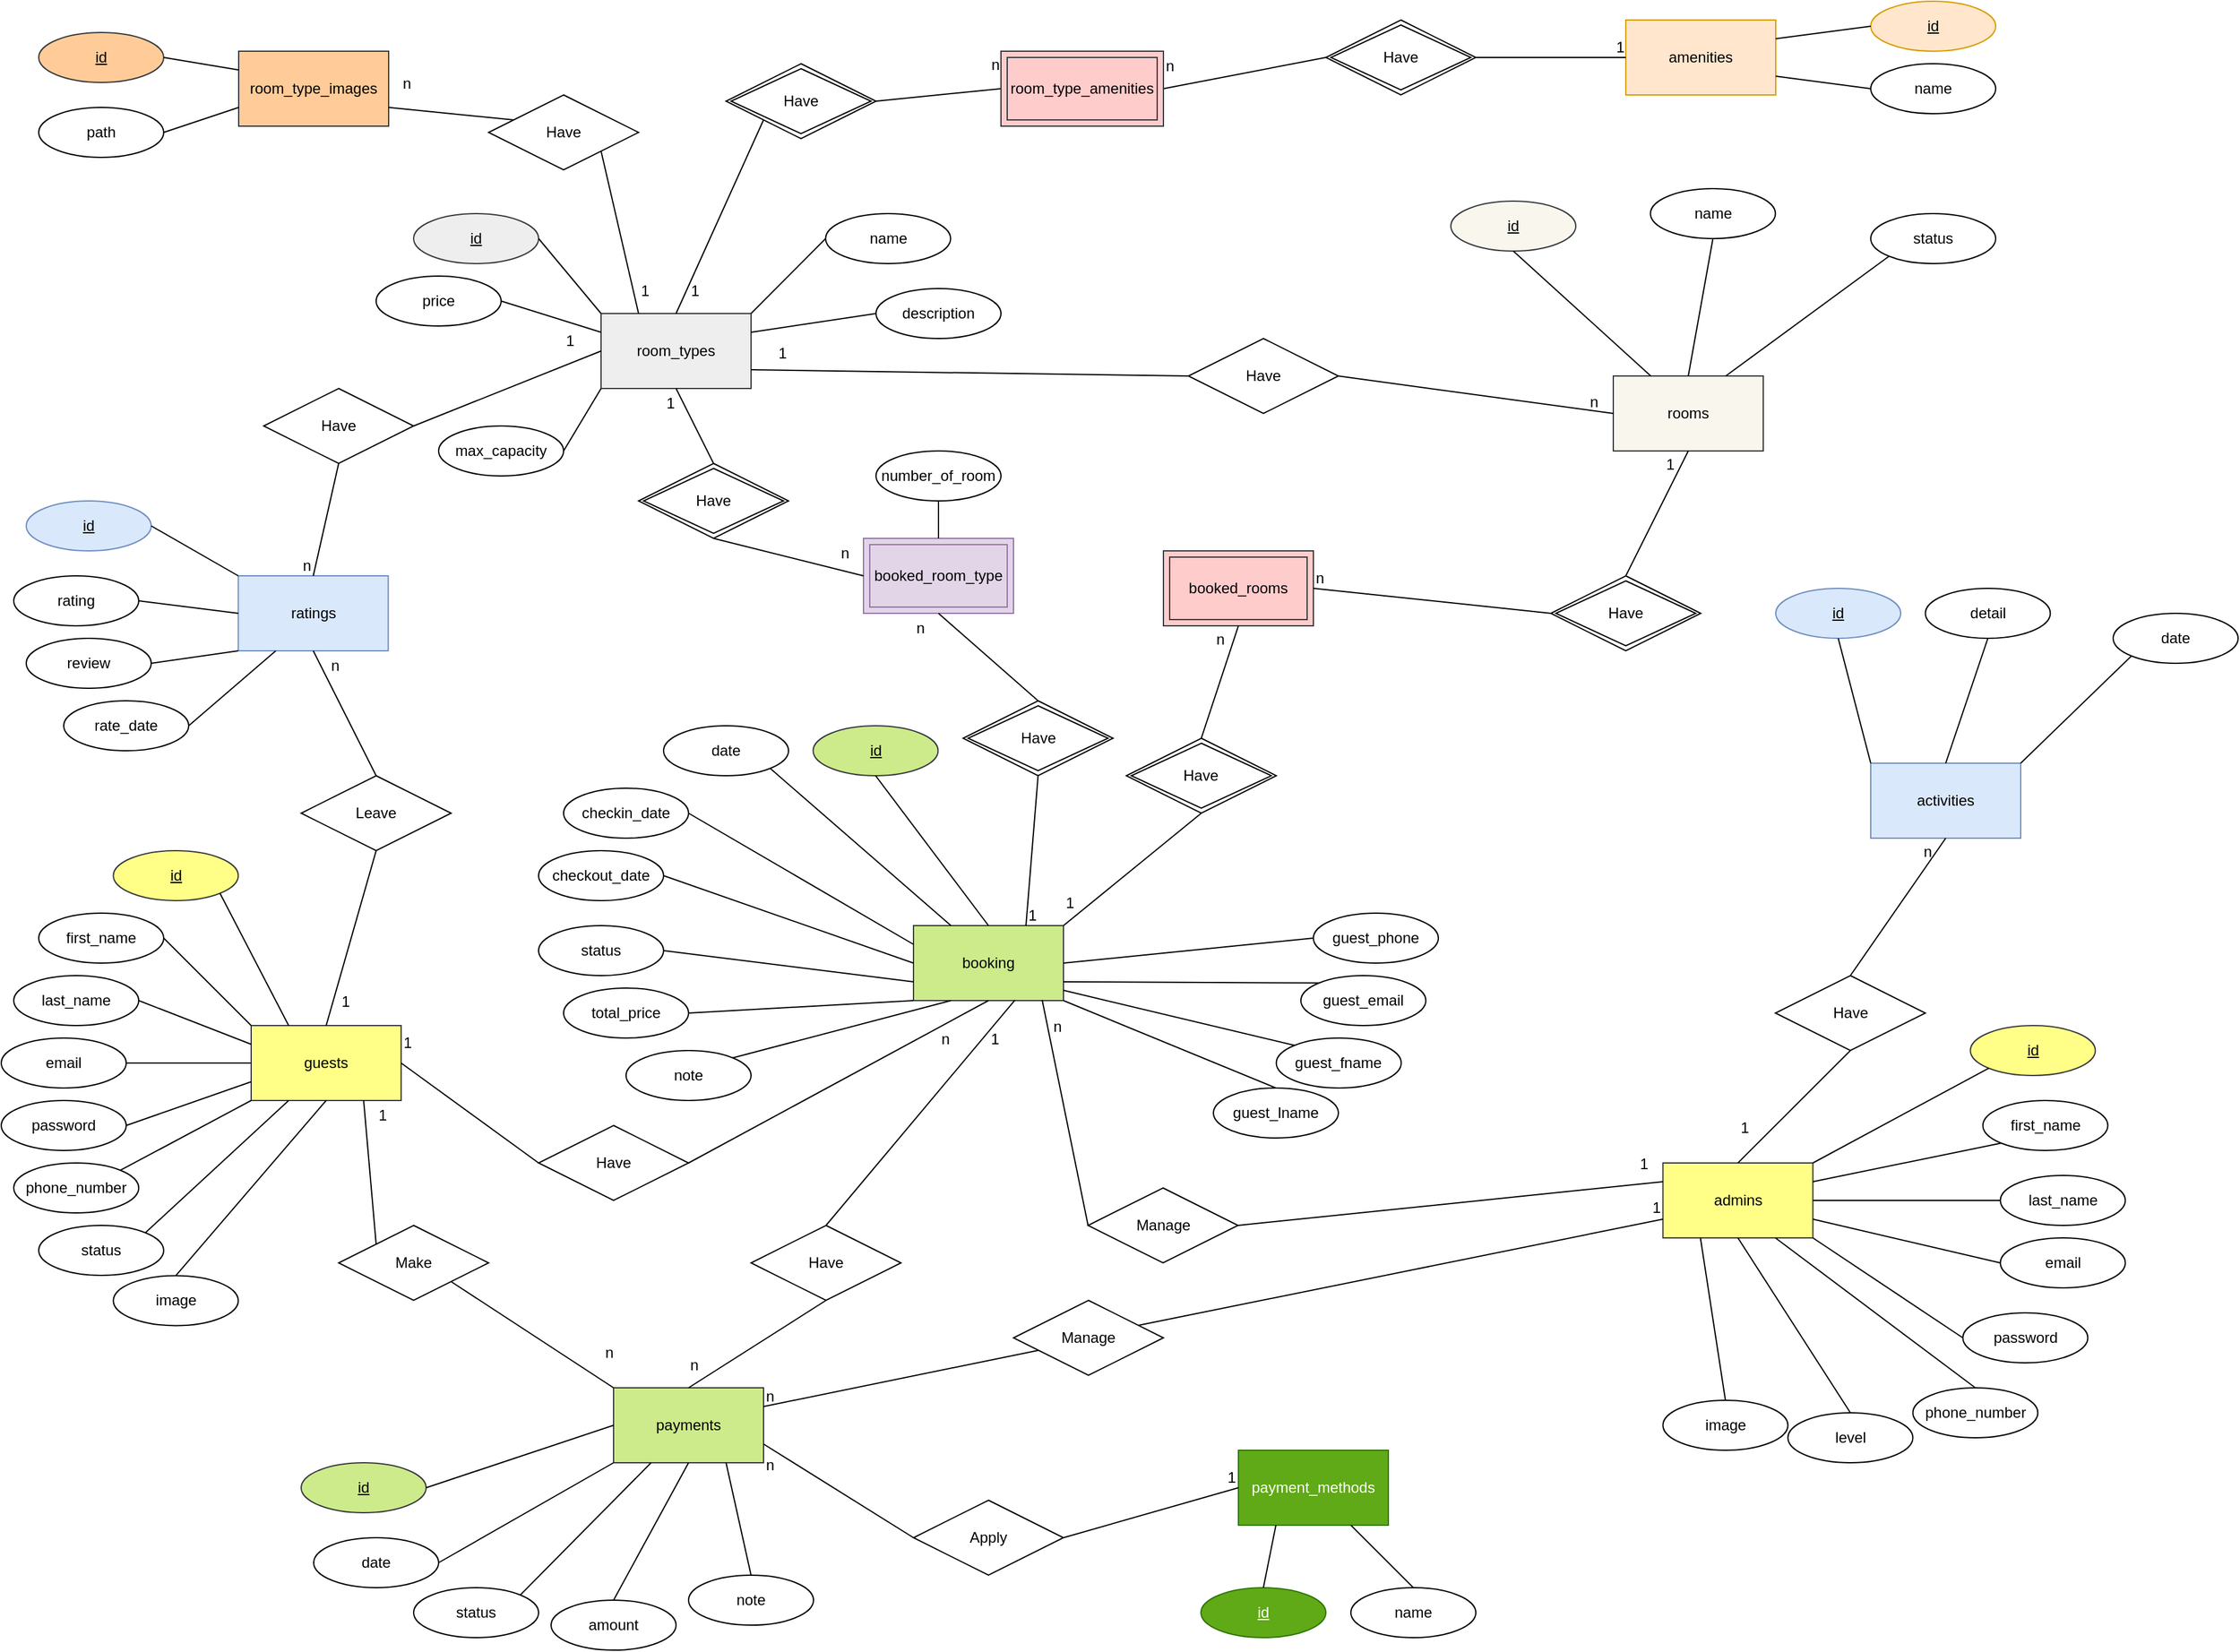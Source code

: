 <mxfile version="23.1.5" type="device">
  <diagram name="Page-1" id="TmOH8kGRN-QStQSgD8Vr">
    <mxGraphModel dx="1050" dy="621" grid="1" gridSize="10" guides="1" tooltips="1" connect="1" arrows="1" fold="1" page="1" pageScale="1" pageWidth="2000" pageHeight="1400" math="0" shadow="0">
      <root>
        <mxCell id="0" />
        <mxCell id="1" parent="0" />
        <mxCell id="iNVdrL56-xvOq6BtC5d2-1" value="guests" style="rounded=0;whiteSpace=wrap;html=1;fillColor=#ffff88;strokeColor=#36393d;" parent="1" vertex="1">
          <mxGeometry x="200" y="840" width="120" height="60" as="geometry" />
        </mxCell>
        <mxCell id="iNVdrL56-xvOq6BtC5d2-2" value="admins" style="rounded=0;whiteSpace=wrap;html=1;fillColor=#ffff88;strokeColor=#36393d;" parent="1" vertex="1">
          <mxGeometry x="1329.73" y="950" width="120" height="60" as="geometry" />
        </mxCell>
        <mxCell id="iNVdrL56-xvOq6BtC5d2-3" value="rooms" style="rounded=0;whiteSpace=wrap;html=1;fillColor=#f9f7ed;strokeColor=#36393d;" parent="1" vertex="1">
          <mxGeometry x="1290" y="320" width="120" height="60" as="geometry" />
        </mxCell>
        <mxCell id="iNVdrL56-xvOq6BtC5d2-5" value="room_types" style="rounded=0;whiteSpace=wrap;html=1;fillColor=#eeeeee;strokeColor=#36393d;" parent="1" vertex="1">
          <mxGeometry x="480" y="270" width="120" height="60" as="geometry" />
        </mxCell>
        <mxCell id="iNVdrL56-xvOq6BtC5d2-11" value="ratings" style="rounded=0;whiteSpace=wrap;html=1;fillColor=#dae8fc;strokeColor=#6c8ebf;" parent="1" vertex="1">
          <mxGeometry x="189.69" y="480" width="120" height="60" as="geometry" />
        </mxCell>
        <mxCell id="iNVdrL56-xvOq6BtC5d2-12" value="booking" style="rounded=0;whiteSpace=wrap;html=1;fillColor=#cdeb8b;strokeColor=#36393d;" parent="1" vertex="1">
          <mxGeometry x="730" y="760" width="120" height="60" as="geometry" />
        </mxCell>
        <mxCell id="iNVdrL56-xvOq6BtC5d2-15" value="&lt;u&gt;id&lt;/u&gt;" style="ellipse;whiteSpace=wrap;html=1;align=center;fillColor=#eeeeee;strokeColor=#36393d;" parent="1" vertex="1">
          <mxGeometry x="330" y="190" width="100" height="40" as="geometry" />
        </mxCell>
        <mxCell id="iNVdrL56-xvOq6BtC5d2-16" value="description" style="ellipse;whiteSpace=wrap;html=1;align=center;" parent="1" vertex="1">
          <mxGeometry x="700" y="250" width="100" height="40" as="geometry" />
        </mxCell>
        <mxCell id="iNVdrL56-xvOq6BtC5d2-18" value="max_capacity" style="ellipse;whiteSpace=wrap;html=1;align=center;" parent="1" vertex="1">
          <mxGeometry x="350" y="360" width="100" height="40" as="geometry" />
        </mxCell>
        <mxCell id="iNVdrL56-xvOq6BtC5d2-20" value="" style="endArrow=none;html=1;rounded=0;exitX=1;exitY=0.5;exitDx=0;exitDy=0;entryX=0;entryY=0;entryDx=0;entryDy=0;" parent="1" source="iNVdrL56-xvOq6BtC5d2-15" target="iNVdrL56-xvOq6BtC5d2-5" edge="1">
          <mxGeometry relative="1" as="geometry">
            <mxPoint x="840" y="670" as="sourcePoint" />
            <mxPoint x="1000" y="670" as="targetPoint" />
          </mxGeometry>
        </mxCell>
        <mxCell id="iNVdrL56-xvOq6BtC5d2-22" value="" style="endArrow=none;html=1;rounded=0;exitX=0;exitY=0.5;exitDx=0;exitDy=0;entryX=1;entryY=0.25;entryDx=0;entryDy=0;" parent="1" source="iNVdrL56-xvOq6BtC5d2-16" target="iNVdrL56-xvOq6BtC5d2-5" edge="1">
          <mxGeometry relative="1" as="geometry">
            <mxPoint x="840" y="670" as="sourcePoint" />
            <mxPoint x="1000" y="670" as="targetPoint" />
          </mxGeometry>
        </mxCell>
        <mxCell id="iNVdrL56-xvOq6BtC5d2-24" value="" style="endArrow=none;html=1;rounded=0;exitX=1;exitY=0.5;exitDx=0;exitDy=0;entryX=0;entryY=1;entryDx=0;entryDy=0;" parent="1" source="iNVdrL56-xvOq6BtC5d2-18" target="iNVdrL56-xvOq6BtC5d2-5" edge="1">
          <mxGeometry relative="1" as="geometry">
            <mxPoint x="550" y="520" as="sourcePoint" />
            <mxPoint x="560" y="480" as="targetPoint" />
          </mxGeometry>
        </mxCell>
        <mxCell id="iNVdrL56-xvOq6BtC5d2-26" value="&lt;u&gt;id&lt;/u&gt;" style="ellipse;whiteSpace=wrap;html=1;align=center;fillColor=#f9f7ed;strokeColor=#36393d;" parent="1" vertex="1">
          <mxGeometry x="1160" y="180" width="100" height="40" as="geometry" />
        </mxCell>
        <mxCell id="iNVdrL56-xvOq6BtC5d2-28" value="" style="endArrow=none;html=1;rounded=0;exitX=0.5;exitY=1;exitDx=0;exitDy=0;entryX=0.25;entryY=0;entryDx=0;entryDy=0;" parent="1" source="iNVdrL56-xvOq6BtC5d2-26" target="iNVdrL56-xvOq6BtC5d2-3" edge="1">
          <mxGeometry relative="1" as="geometry">
            <mxPoint x="1320.31" y="360" as="sourcePoint" />
            <mxPoint x="1480.31" y="360" as="targetPoint" />
          </mxGeometry>
        </mxCell>
        <mxCell id="iNVdrL56-xvOq6BtC5d2-29" value="name" style="ellipse;whiteSpace=wrap;html=1;align=center;" parent="1" vertex="1">
          <mxGeometry x="1319.73" y="170" width="100" height="40" as="geometry" />
        </mxCell>
        <mxCell id="iNVdrL56-xvOq6BtC5d2-30" value="" style="endArrow=none;html=1;rounded=0;exitX=0.5;exitY=1;exitDx=0;exitDy=0;entryX=0.5;entryY=0;entryDx=0;entryDy=0;" parent="1" source="iNVdrL56-xvOq6BtC5d2-29" target="iNVdrL56-xvOq6BtC5d2-3" edge="1">
          <mxGeometry relative="1" as="geometry">
            <mxPoint x="1550.31" y="570" as="sourcePoint" />
            <mxPoint x="1710.31" y="570" as="targetPoint" />
          </mxGeometry>
        </mxCell>
        <mxCell id="iNVdrL56-xvOq6BtC5d2-33" value="" style="endArrow=none;html=1;rounded=0;exitX=1;exitY=0.5;exitDx=0;exitDy=0;entryX=0;entryY=0.5;entryDx=0;entryDy=0;" parent="1" source="iNVdrL56-xvOq6BtC5d2-32" target="iNVdrL56-xvOq6BtC5d2-3" edge="1">
          <mxGeometry relative="1" as="geometry">
            <mxPoint x="550" y="240" as="sourcePoint" />
            <mxPoint x="800" y="240" as="targetPoint" />
          </mxGeometry>
        </mxCell>
        <mxCell id="iNVdrL56-xvOq6BtC5d2-35" value="n" style="resizable=0;html=1;whiteSpace=wrap;align=right;verticalAlign=bottom;" parent="iNVdrL56-xvOq6BtC5d2-33" connectable="0" vertex="1">
          <mxGeometry x="1" relative="1" as="geometry">
            <mxPoint x="-10" as="offset" />
          </mxGeometry>
        </mxCell>
        <mxCell id="iNVdrL56-xvOq6BtC5d2-36" value="" style="endArrow=none;html=1;rounded=0;exitX=1;exitY=0.75;exitDx=0;exitDy=0;entryX=0;entryY=0.5;entryDx=0;entryDy=0;" parent="1" source="iNVdrL56-xvOq6BtC5d2-5" target="iNVdrL56-xvOq6BtC5d2-32" edge="1">
          <mxGeometry relative="1" as="geometry">
            <mxPoint x="1100" y="250" as="sourcePoint" />
            <mxPoint x="560" y="270" as="targetPoint" />
          </mxGeometry>
        </mxCell>
        <mxCell id="iNVdrL56-xvOq6BtC5d2-37" value="1" style="resizable=0;html=1;whiteSpace=wrap;align=left;verticalAlign=bottom;" parent="iNVdrL56-xvOq6BtC5d2-36" connectable="0" vertex="1">
          <mxGeometry x="-1" relative="1" as="geometry">
            <mxPoint x="20" y="-5" as="offset" />
          </mxGeometry>
        </mxCell>
        <mxCell id="iNVdrL56-xvOq6BtC5d2-32" value="Have" style="shape=rhombus;perimeter=rhombusPerimeter;whiteSpace=wrap;html=1;align=center;" parent="1" vertex="1">
          <mxGeometry x="950" y="290" width="120" height="60" as="geometry" />
        </mxCell>
        <mxCell id="iNVdrL56-xvOq6BtC5d2-50" value="checkin_date" style="ellipse;whiteSpace=wrap;html=1;align=center;" parent="1" vertex="1">
          <mxGeometry x="450" y="650" width="100" height="40" as="geometry" />
        </mxCell>
        <mxCell id="iNVdrL56-xvOq6BtC5d2-51" value="checkout_date" style="ellipse;whiteSpace=wrap;html=1;align=center;" parent="1" vertex="1">
          <mxGeometry x="430" y="700" width="100" height="40" as="geometry" />
        </mxCell>
        <mxCell id="iNVdrL56-xvOq6BtC5d2-52" value="" style="endArrow=none;html=1;rounded=0;exitX=1;exitY=0.5;exitDx=0;exitDy=0;entryX=0;entryY=0.25;entryDx=0;entryDy=0;" parent="1" source="iNVdrL56-xvOq6BtC5d2-50" target="iNVdrL56-xvOq6BtC5d2-12" edge="1">
          <mxGeometry relative="1" as="geometry">
            <mxPoint x="1029.69" y="760" as="sourcePoint" />
            <mxPoint x="880" y="720" as="targetPoint" />
          </mxGeometry>
        </mxCell>
        <mxCell id="iNVdrL56-xvOq6BtC5d2-53" value="" style="endArrow=none;html=1;rounded=0;exitX=0;exitY=0.5;exitDx=0;exitDy=0;entryX=1;entryY=0.5;entryDx=0;entryDy=0;" parent="1" source="iNVdrL56-xvOq6BtC5d2-12" target="iNVdrL56-xvOq6BtC5d2-51" edge="1">
          <mxGeometry relative="1" as="geometry">
            <mxPoint x="1349.69" y="450" as="sourcePoint" />
            <mxPoint x="940" y="720" as="targetPoint" />
          </mxGeometry>
        </mxCell>
        <mxCell id="iNVdrL56-xvOq6BtC5d2-74" value="&lt;u&gt;id&lt;/u&gt;" style="ellipse;whiteSpace=wrap;html=1;align=center;fillColor=#dae8fc;strokeColor=#6c8ebf;" parent="1" vertex="1">
          <mxGeometry x="20" y="420" width="100" height="40" as="geometry" />
        </mxCell>
        <mxCell id="iNVdrL56-xvOq6BtC5d2-75" value="" style="endArrow=none;html=1;rounded=0;exitX=0;exitY=0;exitDx=0;exitDy=0;entryX=1;entryY=0.5;entryDx=0;entryDy=0;" parent="1" source="iNVdrL56-xvOq6BtC5d2-11" target="iNVdrL56-xvOq6BtC5d2-74" edge="1">
          <mxGeometry relative="1" as="geometry">
            <mxPoint x="539.69" y="680" as="sourcePoint" />
            <mxPoint x="699.69" y="680" as="targetPoint" />
          </mxGeometry>
        </mxCell>
        <mxCell id="iNVdrL56-xvOq6BtC5d2-76" value="rating" style="ellipse;whiteSpace=wrap;html=1;align=center;" parent="1" vertex="1">
          <mxGeometry x="10" y="480" width="100" height="40" as="geometry" />
        </mxCell>
        <mxCell id="iNVdrL56-xvOq6BtC5d2-77" value="" style="endArrow=none;html=1;rounded=0;exitX=0;exitY=0.5;exitDx=0;exitDy=0;entryX=1;entryY=0.5;entryDx=0;entryDy=0;" parent="1" source="iNVdrL56-xvOq6BtC5d2-11" target="iNVdrL56-xvOq6BtC5d2-76" edge="1">
          <mxGeometry relative="1" as="geometry">
            <mxPoint x="539.69" y="680" as="sourcePoint" />
            <mxPoint x="699.69" y="680" as="targetPoint" />
          </mxGeometry>
        </mxCell>
        <mxCell id="iNVdrL56-xvOq6BtC5d2-78" value="review" style="ellipse;whiteSpace=wrap;html=1;align=center;" parent="1" vertex="1">
          <mxGeometry x="20.0" y="530" width="100" height="40" as="geometry" />
        </mxCell>
        <mxCell id="iNVdrL56-xvOq6BtC5d2-79" value="" style="endArrow=none;html=1;rounded=0;exitX=1;exitY=0.5;exitDx=0;exitDy=0;entryX=0;entryY=1;entryDx=0;entryDy=0;" parent="1" source="iNVdrL56-xvOq6BtC5d2-78" target="iNVdrL56-xvOq6BtC5d2-11" edge="1">
          <mxGeometry relative="1" as="geometry">
            <mxPoint x="539.69" y="680" as="sourcePoint" />
            <mxPoint x="699.69" y="680" as="targetPoint" />
          </mxGeometry>
        </mxCell>
        <mxCell id="iNVdrL56-xvOq6BtC5d2-86" value="" style="endArrow=none;html=1;rounded=0;exitX=0.5;exitY=1;exitDx=0;exitDy=0;entryX=0.5;entryY=0;entryDx=0;entryDy=0;" parent="1" source="iNVdrL56-xvOq6BtC5d2-89" target="iNVdrL56-xvOq6BtC5d2-11" edge="1">
          <mxGeometry relative="1" as="geometry">
            <mxPoint x="610" y="330" as="sourcePoint" />
            <mxPoint x="580" y="310" as="targetPoint" />
          </mxGeometry>
        </mxCell>
        <mxCell id="iNVdrL56-xvOq6BtC5d2-88" value="n" style="resizable=0;html=1;whiteSpace=wrap;align=right;verticalAlign=bottom;" parent="iNVdrL56-xvOq6BtC5d2-86" connectable="0" vertex="1">
          <mxGeometry x="1" relative="1" as="geometry">
            <mxPoint as="offset" />
          </mxGeometry>
        </mxCell>
        <mxCell id="iNVdrL56-xvOq6BtC5d2-90" value="" style="endArrow=none;html=1;rounded=0;entryX=1;entryY=0.5;entryDx=0;entryDy=0;exitX=0;exitY=0.5;exitDx=0;exitDy=0;" parent="1" source="iNVdrL56-xvOq6BtC5d2-5" target="iNVdrL56-xvOq6BtC5d2-89" edge="1">
          <mxGeometry relative="1" as="geometry">
            <mxPoint x="380" y="250" as="sourcePoint" />
            <mxPoint x="550" y="360" as="targetPoint" />
          </mxGeometry>
        </mxCell>
        <mxCell id="iNVdrL56-xvOq6BtC5d2-91" value="1" style="resizable=0;html=1;whiteSpace=wrap;align=left;verticalAlign=bottom;" parent="iNVdrL56-xvOq6BtC5d2-90" connectable="0" vertex="1">
          <mxGeometry x="-1" relative="1" as="geometry">
            <mxPoint x="-30" as="offset" />
          </mxGeometry>
        </mxCell>
        <mxCell id="iNVdrL56-xvOq6BtC5d2-89" value="Have" style="shape=rhombus;perimeter=rhombusPerimeter;whiteSpace=wrap;html=1;align=center;" parent="1" vertex="1">
          <mxGeometry x="210" y="330" width="120" height="60" as="geometry" />
        </mxCell>
        <mxCell id="iNVdrL56-xvOq6BtC5d2-104" value="total_price" style="ellipse;whiteSpace=wrap;html=1;align=center;" parent="1" vertex="1">
          <mxGeometry x="450" y="810" width="100" height="40" as="geometry" />
        </mxCell>
        <mxCell id="iNVdrL56-xvOq6BtC5d2-105" value="" style="endArrow=none;html=1;rounded=0;exitX=1;exitY=0.5;exitDx=0;exitDy=0;entryX=0;entryY=1;entryDx=0;entryDy=0;" parent="1" source="iNVdrL56-xvOq6BtC5d2-104" target="iNVdrL56-xvOq6BtC5d2-12" edge="1">
          <mxGeometry relative="1" as="geometry">
            <mxPoint x="1169.69" y="600" as="sourcePoint" />
            <mxPoint x="590" y="830" as="targetPoint" />
          </mxGeometry>
        </mxCell>
        <mxCell id="iNVdrL56-xvOq6BtC5d2-110" value="" style="endArrow=none;html=1;rounded=0;entryX=0.5;entryY=0;entryDx=0;entryDy=0;exitX=0.5;exitY=1;exitDx=0;exitDy=0;" parent="1" source="iNVdrL56-xvOq6BtC5d2-124" target="iNVdrL56-xvOq6BtC5d2-1" edge="1">
          <mxGeometry relative="1" as="geometry">
            <mxPoint x="90.003" y="805.833" as="sourcePoint" />
            <mxPoint x="191.67" y="870" as="targetPoint" />
          </mxGeometry>
        </mxCell>
        <mxCell id="iNVdrL56-xvOq6BtC5d2-112" value="1" style="resizable=0;html=1;whiteSpace=wrap;align=right;verticalAlign=bottom;" parent="iNVdrL56-xvOq6BtC5d2-110" connectable="0" vertex="1">
          <mxGeometry x="1" relative="1" as="geometry">
            <mxPoint x="20" y="-10" as="offset" />
          </mxGeometry>
        </mxCell>
        <mxCell id="iNVdrL56-xvOq6BtC5d2-117" value="" style="endArrow=none;html=1;rounded=0;exitX=1;exitY=0.5;exitDx=0;exitDy=0;entryX=0.5;entryY=1;entryDx=0;entryDy=0;" parent="1" source="iNVdrL56-xvOq6BtC5d2-120" target="iNVdrL56-xvOq6BtC5d2-12" edge="1">
          <mxGeometry relative="1" as="geometry">
            <mxPoint x="560" y="570" as="sourcePoint" />
            <mxPoint x="680" y="860" as="targetPoint" />
          </mxGeometry>
        </mxCell>
        <mxCell id="iNVdrL56-xvOq6BtC5d2-119" value="n" style="resizable=0;html=1;whiteSpace=wrap;align=right;verticalAlign=bottom;" parent="iNVdrL56-xvOq6BtC5d2-117" connectable="0" vertex="1">
          <mxGeometry x="1" relative="1" as="geometry">
            <mxPoint x="-30" y="40" as="offset" />
          </mxGeometry>
        </mxCell>
        <mxCell id="iNVdrL56-xvOq6BtC5d2-121" value="" style="endArrow=none;html=1;rounded=0;exitX=1;exitY=0.5;exitDx=0;exitDy=0;entryX=0;entryY=0.5;entryDx=0;entryDy=0;" parent="1" source="iNVdrL56-xvOq6BtC5d2-1" target="iNVdrL56-xvOq6BtC5d2-120" edge="1">
          <mxGeometry relative="1" as="geometry">
            <mxPoint x="690" y="600" as="sourcePoint" />
            <mxPoint x="970" y="390" as="targetPoint" />
          </mxGeometry>
        </mxCell>
        <mxCell id="iNVdrL56-xvOq6BtC5d2-122" value="1" style="resizable=0;html=1;whiteSpace=wrap;align=left;verticalAlign=bottom;" parent="iNVdrL56-xvOq6BtC5d2-121" connectable="0" vertex="1">
          <mxGeometry x="-1" relative="1" as="geometry">
            <mxPoint y="-8" as="offset" />
          </mxGeometry>
        </mxCell>
        <mxCell id="iNVdrL56-xvOq6BtC5d2-120" value="Have" style="shape=rhombus;perimeter=rhombusPerimeter;whiteSpace=wrap;html=1;align=center;" parent="1" vertex="1">
          <mxGeometry x="430" y="920" width="120" height="60" as="geometry" />
        </mxCell>
        <mxCell id="iNVdrL56-xvOq6BtC5d2-125" value="" style="endArrow=none;html=1;rounded=0;exitX=0.5;exitY=1;exitDx=0;exitDy=0;entryX=0.5;entryY=0;entryDx=0;entryDy=0;" parent="1" source="iNVdrL56-xvOq6BtC5d2-11" target="iNVdrL56-xvOq6BtC5d2-124" edge="1">
          <mxGeometry relative="1" as="geometry">
            <mxPoint x="350" y="460" as="sourcePoint" />
            <mxPoint x="570" y="600" as="targetPoint" />
          </mxGeometry>
        </mxCell>
        <mxCell id="iNVdrL56-xvOq6BtC5d2-126" value="n" style="resizable=0;html=1;whiteSpace=wrap;align=left;verticalAlign=bottom;" parent="iNVdrL56-xvOq6BtC5d2-125" connectable="0" vertex="1">
          <mxGeometry x="-1" relative="1" as="geometry">
            <mxPoint x="12" y="20" as="offset" />
          </mxGeometry>
        </mxCell>
        <mxCell id="iNVdrL56-xvOq6BtC5d2-124" value="Leave" style="shape=rhombus;perimeter=rhombusPerimeter;whiteSpace=wrap;html=1;align=center;" parent="1" vertex="1">
          <mxGeometry x="240" y="640" width="120" height="60" as="geometry" />
        </mxCell>
        <mxCell id="iNVdrL56-xvOq6BtC5d2-135" value="&lt;u&gt;id&lt;/u&gt;" style="ellipse;whiteSpace=wrap;html=1;align=center;fillColor=#cdeb8b;strokeColor=#36393d;" parent="1" vertex="1">
          <mxGeometry x="649.69" y="600" width="100" height="40" as="geometry" />
        </mxCell>
        <mxCell id="iNVdrL56-xvOq6BtC5d2-136" value="" style="endArrow=none;html=1;rounded=0;entryX=0.5;entryY=1;entryDx=0;entryDy=0;exitX=0.5;exitY=0;exitDx=0;exitDy=0;" parent="1" source="iNVdrL56-xvOq6BtC5d2-12" target="iNVdrL56-xvOq6BtC5d2-135" edge="1">
          <mxGeometry relative="1" as="geometry">
            <mxPoint x="770" y="710" as="sourcePoint" />
            <mxPoint x="709.69" y="830" as="targetPoint" />
          </mxGeometry>
        </mxCell>
        <mxCell id="R3hhYn6RmcttiKyY-PZd-6" value="&lt;u&gt;id&lt;/u&gt;" style="ellipse;whiteSpace=wrap;html=1;align=center;fillColor=#ffff88;strokeColor=#36393d;" parent="1" vertex="1">
          <mxGeometry x="1575.74" y="840.0" width="100" height="40" as="geometry" />
        </mxCell>
        <mxCell id="R3hhYn6RmcttiKyY-PZd-7" value="first_name" style="ellipse;whiteSpace=wrap;html=1;align=center;" parent="1" vertex="1">
          <mxGeometry x="1585.74" y="900.0" width="100" height="40" as="geometry" />
        </mxCell>
        <mxCell id="R3hhYn6RmcttiKyY-PZd-8" value="email" style="ellipse;whiteSpace=wrap;html=1;align=center;" parent="1" vertex="1">
          <mxGeometry x="1599.73" y="1010.0" width="100" height="40" as="geometry" />
        </mxCell>
        <mxCell id="R3hhYn6RmcttiKyY-PZd-9" value="phone_number" style="ellipse;whiteSpace=wrap;html=1;align=center;" parent="1" vertex="1">
          <mxGeometry x="1529.73" y="1130.0" width="100" height="40" as="geometry" />
        </mxCell>
        <mxCell id="R3hhYn6RmcttiKyY-PZd-10" value="" style="endArrow=none;html=1;rounded=0;entryX=0;entryY=1;entryDx=0;entryDy=0;exitX=1;exitY=0;exitDx=0;exitDy=0;" parent="1" source="iNVdrL56-xvOq6BtC5d2-2" target="R3hhYn6RmcttiKyY-PZd-6" edge="1">
          <mxGeometry width="50" height="50" relative="1" as="geometry">
            <mxPoint x="867.71" y="1430.4" as="sourcePoint" />
            <mxPoint x="917.71" y="1380.4" as="targetPoint" />
          </mxGeometry>
        </mxCell>
        <mxCell id="R3hhYn6RmcttiKyY-PZd-11" value="" style="endArrow=none;html=1;rounded=0;entryX=0;entryY=0.5;entryDx=0;entryDy=0;exitX=1;exitY=0.75;exitDx=0;exitDy=0;" parent="1" source="iNVdrL56-xvOq6BtC5d2-2" target="R3hhYn6RmcttiKyY-PZd-8" edge="1">
          <mxGeometry width="50" height="50" relative="1" as="geometry">
            <mxPoint x="1267.71" y="960" as="sourcePoint" />
            <mxPoint x="1077.71" y="1350.4" as="targetPoint" />
          </mxGeometry>
        </mxCell>
        <mxCell id="R3hhYn6RmcttiKyY-PZd-12" value="" style="endArrow=none;html=1;rounded=0;entryX=0.5;entryY=0;entryDx=0;entryDy=0;exitX=0.75;exitY=1;exitDx=0;exitDy=0;" parent="1" source="iNVdrL56-xvOq6BtC5d2-2" target="R3hhYn6RmcttiKyY-PZd-9" edge="1">
          <mxGeometry width="50" height="50" relative="1" as="geometry">
            <mxPoint x="1597.71" y="990" as="sourcePoint" />
            <mxPoint x="1077.71" y="1350.4" as="targetPoint" />
          </mxGeometry>
        </mxCell>
        <mxCell id="R3hhYn6RmcttiKyY-PZd-13" value="" style="endArrow=none;html=1;rounded=0;exitX=0;exitY=1;exitDx=0;exitDy=0;entryX=1;entryY=0.25;entryDx=0;entryDy=0;" parent="1" source="R3hhYn6RmcttiKyY-PZd-7" target="iNVdrL56-xvOq6BtC5d2-2" edge="1">
          <mxGeometry width="50" height="50" relative="1" as="geometry">
            <mxPoint x="1027.71" y="1400.4" as="sourcePoint" />
            <mxPoint x="1117.71" y="1320.4" as="targetPoint" />
          </mxGeometry>
        </mxCell>
        <mxCell id="R3hhYn6RmcttiKyY-PZd-14" value="password" style="ellipse;whiteSpace=wrap;html=1;align=center;" parent="1" vertex="1">
          <mxGeometry x="1569.73" y="1070.0" width="100" height="40" as="geometry" />
        </mxCell>
        <mxCell id="R3hhYn6RmcttiKyY-PZd-15" value="" style="endArrow=none;html=1;rounded=0;entryX=0;entryY=0.5;entryDx=0;entryDy=0;exitX=1;exitY=1;exitDx=0;exitDy=0;" parent="1" source="iNVdrL56-xvOq6BtC5d2-2" target="R3hhYn6RmcttiKyY-PZd-14" edge="1">
          <mxGeometry width="50" height="50" relative="1" as="geometry">
            <mxPoint x="1287.71" y="980" as="sourcePoint" />
            <mxPoint x="1107.71" y="1450.4" as="targetPoint" />
          </mxGeometry>
        </mxCell>
        <mxCell id="R3hhYn6RmcttiKyY-PZd-30" value="&lt;u&gt;id&lt;/u&gt;" style="ellipse;whiteSpace=wrap;html=1;align=center;fillColor=#ffff88;strokeColor=#36393d;" parent="1" vertex="1">
          <mxGeometry x="89.69" y="700" width="100" height="40" as="geometry" />
        </mxCell>
        <mxCell id="R3hhYn6RmcttiKyY-PZd-31" value="first_name" style="ellipse;whiteSpace=wrap;html=1;align=center;" parent="1" vertex="1">
          <mxGeometry x="30.0" y="750" width="100" height="40" as="geometry" />
        </mxCell>
        <mxCell id="R3hhYn6RmcttiKyY-PZd-32" value="email" style="ellipse;whiteSpace=wrap;html=1;align=center;" parent="1" vertex="1">
          <mxGeometry x="1.421e-14" y="850" width="100" height="40" as="geometry" />
        </mxCell>
        <mxCell id="R3hhYn6RmcttiKyY-PZd-33" value="phone_number" style="ellipse;whiteSpace=wrap;html=1;align=center;" parent="1" vertex="1">
          <mxGeometry x="10" y="950" width="100" height="40" as="geometry" />
        </mxCell>
        <mxCell id="R3hhYn6RmcttiKyY-PZd-34" value="password" style="ellipse;whiteSpace=wrap;html=1;align=center;" parent="1" vertex="1">
          <mxGeometry x="1.421e-14" y="900" width="100" height="40" as="geometry" />
        </mxCell>
        <mxCell id="R3hhYn6RmcttiKyY-PZd-35" value="last_name" style="ellipse;whiteSpace=wrap;html=1;align=center;" parent="1" vertex="1">
          <mxGeometry x="10" y="800" width="100" height="40" as="geometry" />
        </mxCell>
        <mxCell id="R3hhYn6RmcttiKyY-PZd-39" value="" style="endArrow=none;html=1;rounded=0;exitX=1;exitY=0.5;exitDx=0;exitDy=0;entryX=0;entryY=0.25;entryDx=0;entryDy=0;" parent="1" source="R3hhYn6RmcttiKyY-PZd-42" target="iNVdrL56-xvOq6BtC5d2-2" edge="1">
          <mxGeometry relative="1" as="geometry">
            <mxPoint x="1230" y="680" as="sourcePoint" />
            <mxPoint x="1390" y="680" as="targetPoint" />
          </mxGeometry>
        </mxCell>
        <mxCell id="R3hhYn6RmcttiKyY-PZd-41" value="1" style="resizable=0;html=1;whiteSpace=wrap;align=right;verticalAlign=bottom;" parent="R3hhYn6RmcttiKyY-PZd-39" connectable="0" vertex="1">
          <mxGeometry x="1" relative="1" as="geometry">
            <mxPoint x="-10" y="-5" as="offset" />
          </mxGeometry>
        </mxCell>
        <mxCell id="R3hhYn6RmcttiKyY-PZd-43" value="" style="endArrow=none;html=1;rounded=0;entryX=0;entryY=0.5;entryDx=0;entryDy=0;exitX=0.858;exitY=0.992;exitDx=0;exitDy=0;exitPerimeter=0;" parent="1" source="iNVdrL56-xvOq6BtC5d2-12" target="R3hhYn6RmcttiKyY-PZd-42" edge="1">
          <mxGeometry relative="1" as="geometry">
            <mxPoint x="930" y="1040" as="sourcePoint" />
            <mxPoint x="1360" y="780" as="targetPoint" />
          </mxGeometry>
        </mxCell>
        <mxCell id="R3hhYn6RmcttiKyY-PZd-44" value="n" style="resizable=0;html=1;whiteSpace=wrap;align=left;verticalAlign=bottom;" parent="R3hhYn6RmcttiKyY-PZd-43" connectable="0" vertex="1">
          <mxGeometry x="-1" relative="1" as="geometry">
            <mxPoint x="7" y="30" as="offset" />
          </mxGeometry>
        </mxCell>
        <mxCell id="R3hhYn6RmcttiKyY-PZd-42" value="Manage" style="shape=rhombus;perimeter=rhombusPerimeter;whiteSpace=wrap;html=1;align=center;" parent="1" vertex="1">
          <mxGeometry x="869.69" y="970" width="120" height="60" as="geometry" />
        </mxCell>
        <mxCell id="R3hhYn6RmcttiKyY-PZd-49" value="" style="endArrow=none;html=1;rounded=0;exitX=1;exitY=1;exitDx=0;exitDy=0;entryX=0.25;entryY=0;entryDx=0;entryDy=0;" parent="1" source="R3hhYn6RmcttiKyY-PZd-30" target="iNVdrL56-xvOq6BtC5d2-1" edge="1">
          <mxGeometry relative="1" as="geometry">
            <mxPoint x="311.67" y="860" as="sourcePoint" />
            <mxPoint x="471.67" y="860" as="targetPoint" />
          </mxGeometry>
        </mxCell>
        <mxCell id="R3hhYn6RmcttiKyY-PZd-50" value="" style="endArrow=none;html=1;rounded=0;exitX=1;exitY=0.5;exitDx=0;exitDy=0;entryX=0;entryY=0;entryDx=0;entryDy=0;" parent="1" source="R3hhYn6RmcttiKyY-PZd-31" target="iNVdrL56-xvOq6BtC5d2-1" edge="1">
          <mxGeometry relative="1" as="geometry">
            <mxPoint x="311.67" y="860" as="sourcePoint" />
            <mxPoint x="300" y="810" as="targetPoint" />
          </mxGeometry>
        </mxCell>
        <mxCell id="R3hhYn6RmcttiKyY-PZd-51" value="" style="endArrow=none;html=1;rounded=0;exitX=1;exitY=0.5;exitDx=0;exitDy=0;entryX=0;entryY=0.25;entryDx=0;entryDy=0;" parent="1" source="R3hhYn6RmcttiKyY-PZd-35" target="iNVdrL56-xvOq6BtC5d2-1" edge="1">
          <mxGeometry relative="1" as="geometry">
            <mxPoint x="311.67" y="969.22" as="sourcePoint" />
            <mxPoint x="471.67" y="969.22" as="targetPoint" />
          </mxGeometry>
        </mxCell>
        <mxCell id="R3hhYn6RmcttiKyY-PZd-52" value="" style="endArrow=none;html=1;rounded=0;exitX=1;exitY=0.5;exitDx=0;exitDy=0;entryX=0;entryY=0.5;entryDx=0;entryDy=0;" parent="1" source="R3hhYn6RmcttiKyY-PZd-32" target="iNVdrL56-xvOq6BtC5d2-1" edge="1">
          <mxGeometry relative="1" as="geometry">
            <mxPoint x="281.67" y="989.22" as="sourcePoint" />
            <mxPoint x="451.67" y="1019.22" as="targetPoint" />
          </mxGeometry>
        </mxCell>
        <mxCell id="R3hhYn6RmcttiKyY-PZd-53" value="" style="endArrow=none;html=1;rounded=0;exitX=1;exitY=0.5;exitDx=0;exitDy=0;entryX=0;entryY=0.75;entryDx=0;entryDy=0;" parent="1" source="R3hhYn6RmcttiKyY-PZd-34" target="iNVdrL56-xvOq6BtC5d2-1" edge="1">
          <mxGeometry relative="1" as="geometry">
            <mxPoint x="281.67" y="999.22" as="sourcePoint" />
            <mxPoint x="441.67" y="999.22" as="targetPoint" />
          </mxGeometry>
        </mxCell>
        <mxCell id="R3hhYn6RmcttiKyY-PZd-54" value="" style="endArrow=none;html=1;rounded=0;exitX=1;exitY=0;exitDx=0;exitDy=0;entryX=0;entryY=1;entryDx=0;entryDy=0;" parent="1" source="R3hhYn6RmcttiKyY-PZd-33" target="iNVdrL56-xvOq6BtC5d2-1" edge="1">
          <mxGeometry relative="1" as="geometry">
            <mxPoint x="281.67" y="999.22" as="sourcePoint" />
            <mxPoint x="441.67" y="999.22" as="targetPoint" />
          </mxGeometry>
        </mxCell>
        <mxCell id="DpSDj8rsgAigNNCUo-79-3" value="rate_date" style="ellipse;whiteSpace=wrap;html=1;align=center;" parent="1" vertex="1">
          <mxGeometry x="50" y="580" width="100" height="40" as="geometry" />
        </mxCell>
        <mxCell id="DpSDj8rsgAigNNCUo-79-4" value="" style="endArrow=none;html=1;rounded=0;exitX=1;exitY=0.5;exitDx=0;exitDy=0;entryX=0.25;entryY=1;entryDx=0;entryDy=0;" parent="1" source="DpSDj8rsgAigNNCUo-79-3" target="iNVdrL56-xvOq6BtC5d2-11" edge="1">
          <mxGeometry relative="1" as="geometry">
            <mxPoint x="104.69" y="346" as="sourcePoint" />
            <mxPoint x="219.69" y="350" as="targetPoint" />
          </mxGeometry>
        </mxCell>
        <mxCell id="s2W95KAS4lfjPpWJaVkB-1" value="status" style="ellipse;whiteSpace=wrap;html=1;align=center;" parent="1" vertex="1">
          <mxGeometry x="30.0" y="1000" width="100" height="40" as="geometry" />
        </mxCell>
        <mxCell id="s2W95KAS4lfjPpWJaVkB-2" value="" style="endArrow=none;html=1;rounded=0;exitX=1;exitY=0;exitDx=0;exitDy=0;entryX=0.25;entryY=1;entryDx=0;entryDy=0;" parent="1" source="s2W95KAS4lfjPpWJaVkB-1" target="iNVdrL56-xvOq6BtC5d2-1" edge="1">
          <mxGeometry width="50" height="50" relative="1" as="geometry">
            <mxPoint x="431.67" y="1049.22" as="sourcePoint" />
            <mxPoint x="410" y="1020" as="targetPoint" />
          </mxGeometry>
        </mxCell>
        <mxCell id="K1WTxmESKm2JUMPnz4bz-3" value="image" style="ellipse;whiteSpace=wrap;html=1;align=center;" parent="1" vertex="1">
          <mxGeometry x="89.69" y="1040.22" width="100" height="40" as="geometry" />
        </mxCell>
        <mxCell id="K1WTxmESKm2JUMPnz4bz-5" value="" style="endArrow=none;html=1;rounded=0;entryX=0.5;entryY=1;entryDx=0;entryDy=0;exitX=0.5;exitY=0;exitDx=0;exitDy=0;" parent="1" source="K1WTxmESKm2JUMPnz4bz-3" target="iNVdrL56-xvOq6BtC5d2-1" edge="1">
          <mxGeometry width="50" height="50" relative="1" as="geometry">
            <mxPoint x="391.67" y="1109.22" as="sourcePoint" />
            <mxPoint x="431.67" y="999.22" as="targetPoint" />
          </mxGeometry>
        </mxCell>
        <mxCell id="K1WTxmESKm2JUMPnz4bz-6" value="room_type_images" style="rounded=0;whiteSpace=wrap;html=1;fillColor=#ffcc99;strokeColor=#36393d;" parent="1" vertex="1">
          <mxGeometry x="190" y="60.0" width="120" height="60" as="geometry" />
        </mxCell>
        <mxCell id="K1WTxmESKm2JUMPnz4bz-7" value="&lt;u&gt;id&lt;/u&gt;" style="ellipse;whiteSpace=wrap;html=1;align=center;fillColor=#ffcc99;strokeColor=#36393d;" parent="1" vertex="1">
          <mxGeometry x="30" y="45.0" width="100" height="40" as="geometry" />
        </mxCell>
        <mxCell id="K1WTxmESKm2JUMPnz4bz-8" value="" style="endArrow=none;html=1;rounded=0;exitX=1;exitY=0.5;exitDx=0;exitDy=0;entryX=0;entryY=0.25;entryDx=0;entryDy=0;" parent="1" source="K1WTxmESKm2JUMPnz4bz-7" target="K1WTxmESKm2JUMPnz4bz-6" edge="1">
          <mxGeometry relative="1" as="geometry">
            <mxPoint x="243.99" y="395.03" as="sourcePoint" />
            <mxPoint x="403.99" y="395.03" as="targetPoint" />
          </mxGeometry>
        </mxCell>
        <mxCell id="K1WTxmESKm2JUMPnz4bz-9" value="path" style="ellipse;whiteSpace=wrap;html=1;align=center;" parent="1" vertex="1">
          <mxGeometry x="30.0" y="105" width="100" height="40" as="geometry" />
        </mxCell>
        <mxCell id="K1WTxmESKm2JUMPnz4bz-10" value="" style="endArrow=none;html=1;rounded=0;entryX=1;entryY=0.5;entryDx=0;entryDy=0;exitX=0;exitY=0.75;exitDx=0;exitDy=0;" parent="1" source="K1WTxmESKm2JUMPnz4bz-6" target="K1WTxmESKm2JUMPnz4bz-9" edge="1">
          <mxGeometry relative="1" as="geometry">
            <mxPoint x="233.99" y="435.03" as="sourcePoint" />
            <mxPoint x="433.99" y="425.03" as="targetPoint" />
          </mxGeometry>
        </mxCell>
        <mxCell id="K1WTxmESKm2JUMPnz4bz-12" value="" style="endArrow=none;html=1;rounded=0;exitX=1;exitY=0.5;exitDx=0;exitDy=0;entryX=1;entryY=0.75;entryDx=0;entryDy=0;" parent="1" source="itNhFQf80mc7cECG1uvD-1" target="K1WTxmESKm2JUMPnz4bz-6" edge="1">
          <mxGeometry relative="1" as="geometry">
            <mxPoint x="-315.31" y="25" as="sourcePoint" />
            <mxPoint x="-305.31" y="15" as="targetPoint" />
          </mxGeometry>
        </mxCell>
        <mxCell id="K1WTxmESKm2JUMPnz4bz-14" value="n" style="resizable=0;html=1;whiteSpace=wrap;align=right;verticalAlign=bottom;" parent="K1WTxmESKm2JUMPnz4bz-12" connectable="0" vertex="1">
          <mxGeometry x="1" relative="1" as="geometry">
            <mxPoint x="20" y="-10" as="offset" />
          </mxGeometry>
        </mxCell>
        <mxCell id="K1WTxmESKm2JUMPnz4bz-20" value="" style="endArrow=none;html=1;rounded=0;exitX=0.25;exitY=0;exitDx=0;exitDy=0;entryX=1;entryY=1;entryDx=0;entryDy=0;" parent="1" source="iNVdrL56-xvOq6BtC5d2-5" target="itNhFQf80mc7cECG1uvD-1" edge="1">
          <mxGeometry relative="1" as="geometry">
            <mxPoint x="850" y="195" as="sourcePoint" />
            <mxPoint x="1030" y="170" as="targetPoint" />
          </mxGeometry>
        </mxCell>
        <mxCell id="K1WTxmESKm2JUMPnz4bz-21" value="1" style="resizable=0;html=1;whiteSpace=wrap;align=left;verticalAlign=bottom;" parent="K1WTxmESKm2JUMPnz4bz-20" connectable="0" vertex="1">
          <mxGeometry x="-1" relative="1" as="geometry">
            <mxPoint y="-10" as="offset" />
          </mxGeometry>
        </mxCell>
        <mxCell id="itNhFQf80mc7cECG1uvD-1" value="Have" style="shape=rhombus;perimeter=rhombusPerimeter;whiteSpace=wrap;html=1;align=center;" parent="1" vertex="1">
          <mxGeometry x="390.0" y="95" width="120" height="60" as="geometry" />
        </mxCell>
        <mxCell id="bVqcQ3grL0vSUal03duc-1" value="level" style="ellipse;whiteSpace=wrap;html=1;align=center;" parent="1" vertex="1">
          <mxGeometry x="1429.73" y="1150.0" width="100" height="40" as="geometry" />
        </mxCell>
        <mxCell id="bVqcQ3grL0vSUal03duc-2" value="" style="endArrow=none;html=1;rounded=0;exitX=0.5;exitY=1;exitDx=0;exitDy=0;entryX=0.5;entryY=0;entryDx=0;entryDy=0;" parent="1" source="iNVdrL56-xvOq6BtC5d2-2" target="bVqcQ3grL0vSUal03duc-1" edge="1">
          <mxGeometry width="50" height="50" relative="1" as="geometry">
            <mxPoint x="1057.71" y="1380.4" as="sourcePoint" />
            <mxPoint x="1187.71" y="1320.4" as="targetPoint" />
          </mxGeometry>
        </mxCell>
        <mxCell id="Le8puVAHUVt7-UQV3lxj-1" value="last_name" style="ellipse;whiteSpace=wrap;html=1;align=center;" parent="1" vertex="1">
          <mxGeometry x="1599.73" y="960.0" width="100" height="40" as="geometry" />
        </mxCell>
        <mxCell id="Le8puVAHUVt7-UQV3lxj-3" value="" style="endArrow=none;html=1;rounded=0;exitX=0;exitY=0.5;exitDx=0;exitDy=0;entryX=1;entryY=0.5;entryDx=0;entryDy=0;" parent="1" source="Le8puVAHUVt7-UQV3lxj-1" target="iNVdrL56-xvOq6BtC5d2-2" edge="1">
          <mxGeometry width="50" height="50" relative="1" as="geometry">
            <mxPoint x="847.71" y="1450.4" as="sourcePoint" />
            <mxPoint x="967.71" y="1350.4" as="targetPoint" />
          </mxGeometry>
        </mxCell>
        <mxCell id="Le8puVAHUVt7-UQV3lxj-7" value="image" style="ellipse;whiteSpace=wrap;html=1;align=center;" parent="1" vertex="1">
          <mxGeometry x="1329.73" y="1140" width="100" height="40" as="geometry" />
        </mxCell>
        <mxCell id="Le8puVAHUVt7-UQV3lxj-8" value="" style="endArrow=none;html=1;rounded=0;exitX=0.25;exitY=1;exitDx=0;exitDy=0;entryX=0.5;entryY=0;entryDx=0;entryDy=0;" parent="1" source="iNVdrL56-xvOq6BtC5d2-2" target="Le8puVAHUVt7-UQV3lxj-7" edge="1">
          <mxGeometry width="50" height="50" relative="1" as="geometry">
            <mxPoint x="1087.71" y="1335.4" as="sourcePoint" />
            <mxPoint x="1567.71" y="1050" as="targetPoint" />
          </mxGeometry>
        </mxCell>
        <mxCell id="n2j3eRoGuqpQMVSQmy-N-2" value="payments" style="rounded=0;whiteSpace=wrap;html=1;fillColor=#cdeb8b;strokeColor=#36393d;" parent="1" vertex="1">
          <mxGeometry x="490" y="1130.0" width="120" height="60" as="geometry" />
        </mxCell>
        <mxCell id="n2j3eRoGuqpQMVSQmy-N-3" value="&lt;u&gt;id&lt;/u&gt;" style="ellipse;whiteSpace=wrap;html=1;align=center;fillColor=#cdeb8b;strokeColor=#36393d;" parent="1" vertex="1">
          <mxGeometry x="240" y="1190.0" width="100" height="40" as="geometry" />
        </mxCell>
        <mxCell id="n2j3eRoGuqpQMVSQmy-N-4" value="" style="endArrow=none;html=1;rounded=0;exitX=1;exitY=0.5;exitDx=0;exitDy=0;entryX=0;entryY=0.5;entryDx=0;entryDy=0;" parent="1" source="n2j3eRoGuqpQMVSQmy-N-3" target="n2j3eRoGuqpQMVSQmy-N-2" edge="1">
          <mxGeometry relative="1" as="geometry">
            <mxPoint x="490" y="1067.89" as="sourcePoint" />
            <mxPoint x="670" y="977.89" as="targetPoint" />
          </mxGeometry>
        </mxCell>
        <mxCell id="n2j3eRoGuqpQMVSQmy-N-5" value="date" style="ellipse;whiteSpace=wrap;html=1;align=center;" parent="1" vertex="1">
          <mxGeometry x="250" y="1250.0" width="100" height="40" as="geometry" />
        </mxCell>
        <mxCell id="n2j3eRoGuqpQMVSQmy-N-6" value="" style="endArrow=none;html=1;rounded=0;entryX=1;entryY=0.5;entryDx=0;entryDy=0;exitX=0;exitY=1;exitDx=0;exitDy=0;" parent="1" source="n2j3eRoGuqpQMVSQmy-N-2" target="n2j3eRoGuqpQMVSQmy-N-5" edge="1">
          <mxGeometry relative="1" as="geometry">
            <mxPoint x="790" y="1187.89" as="sourcePoint" />
            <mxPoint x="680" y="1097.89" as="targetPoint" />
          </mxGeometry>
        </mxCell>
        <mxCell id="n2j3eRoGuqpQMVSQmy-N-7" value="" style="endArrow=none;html=1;rounded=0;exitX=0.5;exitY=1;exitDx=0;exitDy=0;entryX=0.5;entryY=0;entryDx=0;entryDy=0;" parent="1" source="n2j3eRoGuqpQMVSQmy-N-10" target="n2j3eRoGuqpQMVSQmy-N-2" edge="1">
          <mxGeometry relative="1" as="geometry">
            <mxPoint x="1060" y="700" as="sourcePoint" />
            <mxPoint x="1220" y="700" as="targetPoint" />
          </mxGeometry>
        </mxCell>
        <mxCell id="n2j3eRoGuqpQMVSQmy-N-9" value="n" style="resizable=0;html=1;whiteSpace=wrap;align=right;verticalAlign=bottom;" parent="n2j3eRoGuqpQMVSQmy-N-7" connectable="0" vertex="1">
          <mxGeometry x="1" relative="1" as="geometry">
            <mxPoint x="10" y="-10" as="offset" />
          </mxGeometry>
        </mxCell>
        <mxCell id="n2j3eRoGuqpQMVSQmy-N-11" value="" style="endArrow=none;html=1;rounded=0;exitX=0.677;exitY=0.992;exitDx=0;exitDy=0;entryX=0.5;entryY=0;entryDx=0;entryDy=0;exitPerimeter=0;" parent="1" source="iNVdrL56-xvOq6BtC5d2-12" target="n2j3eRoGuqpQMVSQmy-N-10" edge="1">
          <mxGeometry relative="1" as="geometry">
            <mxPoint x="830" y="590" as="sourcePoint" />
            <mxPoint x="1230" y="690" as="targetPoint" />
          </mxGeometry>
        </mxCell>
        <mxCell id="n2j3eRoGuqpQMVSQmy-N-12" value="1" style="resizable=0;html=1;whiteSpace=wrap;align=left;verticalAlign=bottom;" parent="n2j3eRoGuqpQMVSQmy-N-11" connectable="0" vertex="1">
          <mxGeometry x="-1" relative="1" as="geometry">
            <mxPoint x="-21" y="40" as="offset" />
          </mxGeometry>
        </mxCell>
        <mxCell id="n2j3eRoGuqpQMVSQmy-N-10" value="Have" style="shape=rhombus;perimeter=rhombusPerimeter;whiteSpace=wrap;html=1;align=center;" parent="1" vertex="1">
          <mxGeometry x="600" y="1000" width="120" height="60" as="geometry" />
        </mxCell>
        <mxCell id="3xbo5UEQtIslyqOtfA-L-1" value="amount" style="ellipse;whiteSpace=wrap;html=1;align=center;" parent="1" vertex="1">
          <mxGeometry x="440.0" y="1300.0" width="100" height="40" as="geometry" />
        </mxCell>
        <mxCell id="3xbo5UEQtIslyqOtfA-L-2" value="status" style="ellipse;whiteSpace=wrap;html=1;align=center;" parent="1" vertex="1">
          <mxGeometry x="330" y="1290.0" width="100" height="40" as="geometry" />
        </mxCell>
        <mxCell id="3xbo5UEQtIslyqOtfA-L-3" value="" style="endArrow=none;html=1;rounded=0;entryX=0.5;entryY=0;entryDx=0;entryDy=0;exitX=0.5;exitY=1;exitDx=0;exitDy=0;" parent="1" source="n2j3eRoGuqpQMVSQmy-N-2" target="3xbo5UEQtIslyqOtfA-L-1" edge="1">
          <mxGeometry relative="1" as="geometry">
            <mxPoint x="710" y="1167.89" as="sourcePoint" />
            <mxPoint x="570" y="987.89" as="targetPoint" />
          </mxGeometry>
        </mxCell>
        <mxCell id="3xbo5UEQtIslyqOtfA-L-4" value="" style="endArrow=none;html=1;rounded=0;exitX=0.25;exitY=1;exitDx=0;exitDy=0;entryX=1;entryY=0;entryDx=0;entryDy=0;" parent="1" source="n2j3eRoGuqpQMVSQmy-N-2" target="3xbo5UEQtIslyqOtfA-L-2" edge="1">
          <mxGeometry relative="1" as="geometry">
            <mxPoint x="460" y="1107.89" as="sourcePoint" />
            <mxPoint x="580" y="1137.89" as="targetPoint" />
          </mxGeometry>
        </mxCell>
        <mxCell id="3xbo5UEQtIslyqOtfA-L-6" value="" style="endArrow=none;html=1;rounded=0;exitX=1;exitY=1;exitDx=0;exitDy=0;entryX=0;entryY=0;entryDx=0;entryDy=0;" parent="1" source="3xbo5UEQtIslyqOtfA-L-9" target="n2j3eRoGuqpQMVSQmy-N-2" edge="1">
          <mxGeometry relative="1" as="geometry">
            <mxPoint x="410.0" y="1022.89" as="sourcePoint" />
            <mxPoint x="860" y="957.89" as="targetPoint" />
            <Array as="points" />
          </mxGeometry>
        </mxCell>
        <mxCell id="3xbo5UEQtIslyqOtfA-L-8" value="n" style="resizable=0;html=1;whiteSpace=wrap;align=right;verticalAlign=bottom;" parent="3xbo5UEQtIslyqOtfA-L-6" connectable="0" vertex="1">
          <mxGeometry x="1" relative="1" as="geometry">
            <mxPoint x="1" y="-20" as="offset" />
          </mxGeometry>
        </mxCell>
        <mxCell id="3xbo5UEQtIslyqOtfA-L-10" value="" style="endArrow=none;html=1;rounded=0;exitX=0.75;exitY=1;exitDx=0;exitDy=0;entryX=0;entryY=0;entryDx=0;entryDy=0;" parent="1" source="iNVdrL56-xvOq6BtC5d2-1" target="3xbo5UEQtIslyqOtfA-L-9" edge="1">
          <mxGeometry relative="1" as="geometry">
            <mxPoint x="452" y="959" as="sourcePoint" />
            <mxPoint x="910" y="1019" as="targetPoint" />
          </mxGeometry>
        </mxCell>
        <mxCell id="3xbo5UEQtIslyqOtfA-L-11" value="1" style="resizable=0;html=1;whiteSpace=wrap;align=left;verticalAlign=bottom;" parent="3xbo5UEQtIslyqOtfA-L-10" connectable="0" vertex="1">
          <mxGeometry x="-1" relative="1" as="geometry">
            <mxPoint x="10" y="20" as="offset" />
          </mxGeometry>
        </mxCell>
        <mxCell id="3xbo5UEQtIslyqOtfA-L-9" value="Make" style="shape=rhombus;perimeter=rhombusPerimeter;whiteSpace=wrap;html=1;align=center;" parent="1" vertex="1">
          <mxGeometry x="270" y="1000" width="120" height="60" as="geometry" />
        </mxCell>
        <mxCell id="vBVgEssqGpMtFDzJ0u2M-1" value="activities" style="rounded=0;whiteSpace=wrap;html=1;fillColor=#dae8fc;strokeColor=#6c8ebf;" parent="1" vertex="1">
          <mxGeometry x="1496.01" y="630" width="120" height="60" as="geometry" />
        </mxCell>
        <mxCell id="vBVgEssqGpMtFDzJ0u2M-2" value="&lt;u&gt;id&lt;/u&gt;" style="ellipse;whiteSpace=wrap;html=1;align=center;fillColor=#dae8fc;strokeColor=#6c8ebf;" parent="1" vertex="1">
          <mxGeometry x="1420" y="490" width="100" height="40" as="geometry" />
        </mxCell>
        <mxCell id="vBVgEssqGpMtFDzJ0u2M-3" value="" style="endArrow=none;html=1;rounded=0;exitX=0.5;exitY=1;exitDx=0;exitDy=0;entryX=0;entryY=0;entryDx=0;entryDy=0;" parent="1" source="vBVgEssqGpMtFDzJ0u2M-2" target="vBVgEssqGpMtFDzJ0u2M-1" edge="1">
          <mxGeometry relative="1" as="geometry">
            <mxPoint x="1157.02" y="1789.53" as="sourcePoint" />
            <mxPoint x="1087.02" y="1829.53" as="targetPoint" />
          </mxGeometry>
        </mxCell>
        <mxCell id="vBVgEssqGpMtFDzJ0u2M-4" value="date" style="ellipse;whiteSpace=wrap;html=1;align=center;" parent="1" vertex="1">
          <mxGeometry x="1690" y="510" width="100" height="40" as="geometry" />
        </mxCell>
        <mxCell id="vBVgEssqGpMtFDzJ0u2M-5" value="" style="endArrow=none;html=1;rounded=0;exitX=1;exitY=0;exitDx=0;exitDy=0;entryX=0;entryY=1;entryDx=0;entryDy=0;" parent="1" source="vBVgEssqGpMtFDzJ0u2M-1" target="vBVgEssqGpMtFDzJ0u2M-4" edge="1">
          <mxGeometry relative="1" as="geometry">
            <mxPoint x="1117.02" y="1859.53" as="sourcePoint" />
            <mxPoint x="1147.02" y="1928.53" as="targetPoint" />
          </mxGeometry>
        </mxCell>
        <mxCell id="vBVgEssqGpMtFDzJ0u2M-6" value="detail" style="ellipse;whiteSpace=wrap;html=1;align=center;" parent="1" vertex="1">
          <mxGeometry x="1539.73" y="490" width="100" height="40" as="geometry" />
        </mxCell>
        <mxCell id="vBVgEssqGpMtFDzJ0u2M-7" value="" style="endArrow=none;html=1;rounded=0;entryX=0.5;entryY=1;entryDx=0;entryDy=0;exitX=0.5;exitY=0;exitDx=0;exitDy=0;" parent="1" source="vBVgEssqGpMtFDzJ0u2M-1" target="vBVgEssqGpMtFDzJ0u2M-6" edge="1">
          <mxGeometry relative="1" as="geometry">
            <mxPoint x="1797.02" y="1829.53" as="sourcePoint" />
            <mxPoint x="1347.02" y="1939.53" as="targetPoint" />
          </mxGeometry>
        </mxCell>
        <mxCell id="vBVgEssqGpMtFDzJ0u2M-8" value="" style="endArrow=none;html=1;rounded=0;exitX=0.5;exitY=0;exitDx=0;exitDy=0;entryX=0.5;entryY=1;entryDx=0;entryDy=0;" parent="1" source="vBVgEssqGpMtFDzJ0u2M-11" target="vBVgEssqGpMtFDzJ0u2M-1" edge="1">
          <mxGeometry relative="1" as="geometry">
            <mxPoint x="883.99" y="930" as="sourcePoint" />
            <mxPoint x="1043.99" y="930" as="targetPoint" />
          </mxGeometry>
        </mxCell>
        <mxCell id="vBVgEssqGpMtFDzJ0u2M-10" value="n" style="resizable=0;html=1;whiteSpace=wrap;align=right;verticalAlign=bottom;" parent="vBVgEssqGpMtFDzJ0u2M-8" connectable="0" vertex="1">
          <mxGeometry x="1" relative="1" as="geometry">
            <mxPoint x="-10" y="20" as="offset" />
          </mxGeometry>
        </mxCell>
        <mxCell id="vBVgEssqGpMtFDzJ0u2M-12" value="" style="endArrow=none;html=1;rounded=0;entryX=0.5;entryY=1;entryDx=0;entryDy=0;exitX=0.5;exitY=0;exitDx=0;exitDy=0;" parent="1" source="iNVdrL56-xvOq6BtC5d2-2" target="vBVgEssqGpMtFDzJ0u2M-11" edge="1">
          <mxGeometry relative="1" as="geometry">
            <mxPoint x="1789.73" y="600" as="sourcePoint" />
            <mxPoint x="1463.72" y="1210" as="targetPoint" />
          </mxGeometry>
        </mxCell>
        <mxCell id="vBVgEssqGpMtFDzJ0u2M-13" value="1" style="resizable=0;html=1;whiteSpace=wrap;align=left;verticalAlign=bottom;" parent="vBVgEssqGpMtFDzJ0u2M-12" connectable="0" vertex="1">
          <mxGeometry x="-1" relative="1" as="geometry">
            <mxPoint y="-20" as="offset" />
          </mxGeometry>
        </mxCell>
        <mxCell id="vBVgEssqGpMtFDzJ0u2M-11" value="Have" style="shape=rhombus;perimeter=rhombusPerimeter;whiteSpace=wrap;html=1;align=center;" parent="1" vertex="1">
          <mxGeometry x="1419.73" y="800" width="120" height="60" as="geometry" />
        </mxCell>
        <mxCell id="7KzSLLdqEDkj0V6AdJ57-1" value="payment_methods" style="rounded=0;whiteSpace=wrap;html=1;fillColor=#60a917;strokeColor=#2D7600;fontColor=#ffffff;" parent="1" vertex="1">
          <mxGeometry x="990" y="1180" width="120" height="60" as="geometry" />
        </mxCell>
        <mxCell id="7KzSLLdqEDkj0V6AdJ57-3" value="&lt;u&gt;id&lt;/u&gt;" style="ellipse;whiteSpace=wrap;html=1;align=center;fillColor=#60a917;strokeColor=#2D7600;fontColor=#ffffff;" parent="1" vertex="1">
          <mxGeometry x="960" y="1290.0" width="100" height="40" as="geometry" />
        </mxCell>
        <mxCell id="7KzSLLdqEDkj0V6AdJ57-5" value="name" style="ellipse;whiteSpace=wrap;html=1;align=center;" parent="1" vertex="1">
          <mxGeometry x="1080" y="1290.0" width="100" height="40" as="geometry" />
        </mxCell>
        <mxCell id="7KzSLLdqEDkj0V6AdJ57-6" value="" style="endArrow=none;html=1;rounded=0;exitX=0.5;exitY=0;exitDx=0;exitDy=0;entryX=0.75;entryY=1;entryDx=0;entryDy=0;" parent="1" source="7KzSLLdqEDkj0V6AdJ57-5" target="7KzSLLdqEDkj0V6AdJ57-1" edge="1">
          <mxGeometry relative="1" as="geometry">
            <mxPoint x="1530" y="1473.55" as="sourcePoint" />
            <mxPoint x="1510" y="1373.55" as="targetPoint" />
          </mxGeometry>
        </mxCell>
        <mxCell id="7KzSLLdqEDkj0V6AdJ57-7" value="" style="endArrow=none;html=1;rounded=0;exitX=0.25;exitY=1;exitDx=0;exitDy=0;entryX=0.5;entryY=0;entryDx=0;entryDy=0;" parent="1" source="7KzSLLdqEDkj0V6AdJ57-1" target="7KzSLLdqEDkj0V6AdJ57-3" edge="1">
          <mxGeometry relative="1" as="geometry">
            <mxPoint x="1530" y="1473.55" as="sourcePoint" />
            <mxPoint x="1510" y="1373.55" as="targetPoint" />
          </mxGeometry>
        </mxCell>
        <mxCell id="7KzSLLdqEDkj0V6AdJ57-8" value="" style="endArrow=none;html=1;rounded=0;entryX=0;entryY=0.5;entryDx=0;entryDy=0;exitX=1;exitY=0.5;exitDx=0;exitDy=0;" parent="1" source="7KzSLLdqEDkj0V6AdJ57-11" target="7KzSLLdqEDkj0V6AdJ57-1" edge="1">
          <mxGeometry relative="1" as="geometry">
            <mxPoint x="960" y="1030" as="sourcePoint" />
            <mxPoint x="1080" y="1099.22" as="targetPoint" />
          </mxGeometry>
        </mxCell>
        <mxCell id="7KzSLLdqEDkj0V6AdJ57-10" value="1" style="resizable=0;html=1;whiteSpace=wrap;align=right;verticalAlign=bottom;" parent="7KzSLLdqEDkj0V6AdJ57-8" connectable="0" vertex="1">
          <mxGeometry x="1" relative="1" as="geometry" />
        </mxCell>
        <mxCell id="7KzSLLdqEDkj0V6AdJ57-12" value="" style="endArrow=none;html=1;rounded=0;exitX=1;exitY=0.75;exitDx=0;exitDy=0;entryX=0;entryY=0.5;entryDx=0;entryDy=0;" parent="1" source="n2j3eRoGuqpQMVSQmy-N-2" target="7KzSLLdqEDkj0V6AdJ57-11" edge="1">
          <mxGeometry relative="1" as="geometry">
            <mxPoint x="860" y="940" as="sourcePoint" />
            <mxPoint x="1170" y="980" as="targetPoint" />
          </mxGeometry>
        </mxCell>
        <mxCell id="7KzSLLdqEDkj0V6AdJ57-13" value="n" style="resizable=0;html=1;whiteSpace=wrap;align=left;verticalAlign=bottom;" parent="7KzSLLdqEDkj0V6AdJ57-12" connectable="0" vertex="1">
          <mxGeometry x="-1" relative="1" as="geometry">
            <mxPoint y="25" as="offset" />
          </mxGeometry>
        </mxCell>
        <mxCell id="7KzSLLdqEDkj0V6AdJ57-11" value="Apply" style="shape=rhombus;perimeter=rhombusPerimeter;whiteSpace=wrap;html=1;align=center;" parent="1" vertex="1">
          <mxGeometry x="730" y="1220" width="120" height="60" as="geometry" />
        </mxCell>
        <mxCell id="YvJkIO8zlgVCkEtN225p-1" value="note" style="ellipse;whiteSpace=wrap;html=1;align=center;" parent="1" vertex="1">
          <mxGeometry x="500" y="860" width="100" height="40" as="geometry" />
        </mxCell>
        <mxCell id="YvJkIO8zlgVCkEtN225p-2" value="" style="endArrow=none;html=1;rounded=0;exitX=1;exitY=0;exitDx=0;exitDy=0;entryX=0.25;entryY=1;entryDx=0;entryDy=0;" parent="1" source="YvJkIO8zlgVCkEtN225p-1" target="iNVdrL56-xvOq6BtC5d2-12" edge="1">
          <mxGeometry relative="1" as="geometry">
            <mxPoint x="549.69" y="790" as="sourcePoint" />
            <mxPoint x="639.69" y="500" as="targetPoint" />
          </mxGeometry>
        </mxCell>
        <mxCell id="Ar5IEPrgosHr9Q0w3b6N-1" value="note" style="ellipse;whiteSpace=wrap;html=1;align=center;" parent="1" vertex="1">
          <mxGeometry x="550" y="1280.0" width="100" height="40" as="geometry" />
        </mxCell>
        <mxCell id="Ar5IEPrgosHr9Q0w3b6N-2" value="" style="endArrow=none;html=1;rounded=0;exitX=0.75;exitY=1;exitDx=0;exitDy=0;entryX=0.5;entryY=0;entryDx=0;entryDy=0;" parent="1" source="n2j3eRoGuqpQMVSQmy-N-2" target="Ar5IEPrgosHr9Q0w3b6N-1" edge="1">
          <mxGeometry relative="1" as="geometry">
            <mxPoint x="820" y="1057.11" as="sourcePoint" />
            <mxPoint x="640" y="997.11" as="targetPoint" />
          </mxGeometry>
        </mxCell>
        <mxCell id="IPTkmz2OIgdXlzSdZHqn-17" value="amenities" style="rounded=0;whiteSpace=wrap;html=1;fillColor=#ffe6cc;strokeColor=#d79b00;" parent="1" vertex="1">
          <mxGeometry x="1300.0" y="35" width="120" height="60" as="geometry" />
        </mxCell>
        <mxCell id="IPTkmz2OIgdXlzSdZHqn-18" value="&lt;u&gt;id&lt;/u&gt;" style="ellipse;whiteSpace=wrap;html=1;align=center;fillColor=#ffe6cc;strokeColor=#d79b00;" parent="1" vertex="1">
          <mxGeometry x="1496.01" y="20" width="100" height="40" as="geometry" />
        </mxCell>
        <mxCell id="IPTkmz2OIgdXlzSdZHqn-19" value="" style="endArrow=none;html=1;rounded=0;exitX=0;exitY=0.5;exitDx=0;exitDy=0;entryX=1;entryY=0.25;entryDx=0;entryDy=0;" parent="1" source="IPTkmz2OIgdXlzSdZHqn-18" target="IPTkmz2OIgdXlzSdZHqn-17" edge="1">
          <mxGeometry relative="1" as="geometry">
            <mxPoint x="1621.01" y="460" as="sourcePoint" />
            <mxPoint x="1781.01" y="460" as="targetPoint" />
          </mxGeometry>
        </mxCell>
        <mxCell id="IPTkmz2OIgdXlzSdZHqn-20" value="name" style="ellipse;whiteSpace=wrap;html=1;align=center;" parent="1" vertex="1">
          <mxGeometry x="1496.01" y="70" width="100" height="40" as="geometry" />
        </mxCell>
        <mxCell id="IPTkmz2OIgdXlzSdZHqn-21" value="" style="endArrow=none;html=1;rounded=0;entryX=0;entryY=0.5;entryDx=0;entryDy=0;exitX=1;exitY=0.75;exitDx=0;exitDy=0;" parent="1" source="IPTkmz2OIgdXlzSdZHqn-17" target="IPTkmz2OIgdXlzSdZHqn-20" edge="1">
          <mxGeometry relative="1" as="geometry">
            <mxPoint x="1611.01" y="500" as="sourcePoint" />
            <mxPoint x="1811.01" y="490" as="targetPoint" />
          </mxGeometry>
        </mxCell>
        <mxCell id="IPTkmz2OIgdXlzSdZHqn-25" value="status" style="ellipse;whiteSpace=wrap;html=1;align=center;" parent="1" vertex="1">
          <mxGeometry x="1496.01" y="190" width="100" height="40" as="geometry" />
        </mxCell>
        <mxCell id="IPTkmz2OIgdXlzSdZHqn-26" value="" style="endArrow=none;html=1;rounded=0;exitX=0;exitY=1;exitDx=0;exitDy=0;entryX=0.75;entryY=0;entryDx=0;entryDy=0;" parent="1" source="IPTkmz2OIgdXlzSdZHqn-25" target="iNVdrL56-xvOq6BtC5d2-3" edge="1">
          <mxGeometry relative="1" as="geometry">
            <mxPoint x="1810.31" y="210" as="sourcePoint" />
            <mxPoint x="1730.31" y="310" as="targetPoint" />
          </mxGeometry>
        </mxCell>
        <mxCell id="IPTkmz2OIgdXlzSdZHqn-36" value="" style="endArrow=none;html=1;rounded=0;exitX=1;exitY=0.5;exitDx=0;exitDy=0;entryX=0;entryY=0.5;entryDx=0;entryDy=0;" parent="1" source="2u28zUPf4gRlcckiYOSw-20" target="2u28zUPf4gRlcckiYOSw-19" edge="1">
          <mxGeometry relative="1" as="geometry">
            <mxPoint x="1150.31" y="150" as="sourcePoint" />
            <mxPoint x="1250" y="200" as="targetPoint" />
          </mxGeometry>
        </mxCell>
        <mxCell id="IPTkmz2OIgdXlzSdZHqn-38" value="n" style="resizable=0;html=1;whiteSpace=wrap;align=right;verticalAlign=bottom;" parent="IPTkmz2OIgdXlzSdZHqn-36" connectable="0" vertex="1">
          <mxGeometry x="1" relative="1" as="geometry">
            <mxPoint y="-10" as="offset" />
          </mxGeometry>
        </mxCell>
        <mxCell id="IPTkmz2OIgdXlzSdZHqn-39" value="" style="endArrow=none;html=1;rounded=0;exitX=1;exitY=0.5;exitDx=0;exitDy=0;entryX=0;entryY=0.5;entryDx=0;entryDy=0;" parent="1" source="2u28zUPf4gRlcckiYOSw-21" target="IPTkmz2OIgdXlzSdZHqn-17" edge="1">
          <mxGeometry relative="1" as="geometry">
            <mxPoint x="1570" y="210" as="sourcePoint" />
            <mxPoint x="1270" y="360" as="targetPoint" />
          </mxGeometry>
        </mxCell>
        <mxCell id="IPTkmz2OIgdXlzSdZHqn-41" value="1" style="resizable=0;html=1;whiteSpace=wrap;align=right;verticalAlign=bottom;" parent="IPTkmz2OIgdXlzSdZHqn-39" connectable="0" vertex="1">
          <mxGeometry x="1" relative="1" as="geometry" />
        </mxCell>
        <mxCell id="IPTkmz2OIgdXlzSdZHqn-43" value="" style="endArrow=none;html=1;rounded=0;exitX=1;exitY=0.5;exitDx=0;exitDy=0;entryX=0;entryY=0.5;entryDx=0;entryDy=0;" parent="1" source="2u28zUPf4gRlcckiYOSw-19" target="2u28zUPf4gRlcckiYOSw-21" edge="1">
          <mxGeometry relative="1" as="geometry">
            <mxPoint x="1370" y="200" as="sourcePoint" />
            <mxPoint x="1450" y="210" as="targetPoint" />
          </mxGeometry>
        </mxCell>
        <mxCell id="IPTkmz2OIgdXlzSdZHqn-44" value="n" style="resizable=0;html=1;whiteSpace=wrap;align=left;verticalAlign=bottom;" parent="IPTkmz2OIgdXlzSdZHqn-43" connectable="0" vertex="1">
          <mxGeometry x="-1" relative="1" as="geometry">
            <mxPoint y="-10" as="offset" />
          </mxGeometry>
        </mxCell>
        <mxCell id="IPTkmz2OIgdXlzSdZHqn-47" value="" style="endArrow=none;html=1;rounded=0;exitX=0.5;exitY=0;exitDx=0;exitDy=0;entryX=0;entryY=1;entryDx=0;entryDy=0;" parent="1" source="iNVdrL56-xvOq6BtC5d2-5" target="2u28zUPf4gRlcckiYOSw-20" edge="1">
          <mxGeometry relative="1" as="geometry">
            <mxPoint x="770" y="210" as="sourcePoint" />
            <mxPoint x="1030.31" y="150" as="targetPoint" />
          </mxGeometry>
        </mxCell>
        <mxCell id="IPTkmz2OIgdXlzSdZHqn-48" value="1" style="resizable=0;html=1;whiteSpace=wrap;align=left;verticalAlign=bottom;" parent="IPTkmz2OIgdXlzSdZHqn-47" connectable="0" vertex="1">
          <mxGeometry x="-1" relative="1" as="geometry">
            <mxPoint x="10" y="-10" as="offset" />
          </mxGeometry>
        </mxCell>
        <mxCell id="8W8eEZNq5GrCyqseL1IK-11" value="price" style="ellipse;whiteSpace=wrap;html=1;align=center;" parent="1" vertex="1">
          <mxGeometry x="300" y="240" width="100" height="40" as="geometry" />
        </mxCell>
        <mxCell id="8W8eEZNq5GrCyqseL1IK-12" value="" style="endArrow=none;html=1;rounded=0;exitX=1;exitY=0.5;exitDx=0;exitDy=0;entryX=0;entryY=0.25;entryDx=0;entryDy=0;" parent="1" source="8W8eEZNq5GrCyqseL1IK-11" target="iNVdrL56-xvOq6BtC5d2-5" edge="1">
          <mxGeometry relative="1" as="geometry">
            <mxPoint x="630" y="490" as="sourcePoint" />
            <mxPoint x="380" y="560" as="targetPoint" />
          </mxGeometry>
        </mxCell>
        <mxCell id="2u28zUPf4gRlcckiYOSw-11" value="status" style="ellipse;whiteSpace=wrap;html=1;align=center;" parent="1" vertex="1">
          <mxGeometry x="430" y="760" width="100" height="40" as="geometry" />
        </mxCell>
        <mxCell id="2u28zUPf4gRlcckiYOSw-12" value="" style="endArrow=none;html=1;rounded=0;exitX=1;exitY=0.5;exitDx=0;exitDy=0;entryX=0;entryY=0.75;entryDx=0;entryDy=0;" parent="1" source="2u28zUPf4gRlcckiYOSw-11" target="iNVdrL56-xvOq6BtC5d2-12" edge="1">
          <mxGeometry relative="1" as="geometry">
            <mxPoint x="669.69" y="674.98" as="sourcePoint" />
            <mxPoint x="579.69" y="674.98" as="targetPoint" />
          </mxGeometry>
        </mxCell>
        <mxCell id="2u28zUPf4gRlcckiYOSw-19" value="room_type_amenities" style="shape=ext;margin=3;double=1;whiteSpace=wrap;html=1;align=center;fillColor=#ffcccc;strokeColor=#36393d;" parent="1" vertex="1">
          <mxGeometry x="800" y="60" width="130" height="60" as="geometry" />
        </mxCell>
        <mxCell id="2u28zUPf4gRlcckiYOSw-20" value="Have" style="shape=rhombus;double=1;perimeter=rhombusPerimeter;whiteSpace=wrap;html=1;align=center;" parent="1" vertex="1">
          <mxGeometry x="580" y="70" width="120" height="60" as="geometry" />
        </mxCell>
        <mxCell id="2u28zUPf4gRlcckiYOSw-21" value="Have" style="shape=rhombus;double=1;perimeter=rhombusPerimeter;whiteSpace=wrap;html=1;align=center;" parent="1" vertex="1">
          <mxGeometry x="1060" y="35" width="120" height="60" as="geometry" />
        </mxCell>
        <mxCell id="xHkbSlVXgJuUYoU576vc-1" value="name" style="ellipse;whiteSpace=wrap;html=1;align=center;" parent="1" vertex="1">
          <mxGeometry x="659.69" y="190" width="100" height="40" as="geometry" />
        </mxCell>
        <mxCell id="xHkbSlVXgJuUYoU576vc-2" value="" style="endArrow=none;html=1;rounded=0;exitX=0;exitY=0.5;exitDx=0;exitDy=0;entryX=1;entryY=0;entryDx=0;entryDy=0;" parent="1" source="xHkbSlVXgJuUYoU576vc-1" target="iNVdrL56-xvOq6BtC5d2-5" edge="1">
          <mxGeometry relative="1" as="geometry">
            <mxPoint x="1435" y="426" as="sourcePoint" />
            <mxPoint x="1370" y="420" as="targetPoint" />
          </mxGeometry>
        </mxCell>
        <mxCell id="xHkbSlVXgJuUYoU576vc-12" value="date" style="ellipse;whiteSpace=wrap;html=1;align=center;" parent="1" vertex="1">
          <mxGeometry x="530" y="600" width="100" height="40" as="geometry" />
        </mxCell>
        <mxCell id="xHkbSlVXgJuUYoU576vc-13" value="" style="endArrow=none;html=1;rounded=0;exitX=1;exitY=1;exitDx=0;exitDy=0;entryX=0.25;entryY=0;entryDx=0;entryDy=0;" parent="1" source="xHkbSlVXgJuUYoU576vc-12" target="iNVdrL56-xvOq6BtC5d2-12" edge="1">
          <mxGeometry relative="1" as="geometry">
            <mxPoint x="919.69" y="630" as="sourcePoint" />
            <mxPoint x="789.69" y="670" as="targetPoint" />
          </mxGeometry>
        </mxCell>
        <mxCell id="Lo3exk3fOHbxLnW9CW6T-10" value="booked_room_type" style="shape=ext;margin=3;double=1;whiteSpace=wrap;html=1;align=center;fillColor=#e1d5e7;strokeColor=#9673a6;" parent="1" vertex="1">
          <mxGeometry x="690" y="450" width="120" height="60" as="geometry" />
        </mxCell>
        <mxCell id="Lo3exk3fOHbxLnW9CW6T-11" value="" style="endArrow=none;html=1;rounded=0;exitX=0.5;exitY=0;exitDx=0;exitDy=0;entryX=0.5;entryY=1;entryDx=0;entryDy=0;" parent="1" source="Lo3exk3fOHbxLnW9CW6T-17" target="Lo3exk3fOHbxLnW9CW6T-10" edge="1">
          <mxGeometry relative="1" as="geometry">
            <mxPoint x="940" y="510" as="sourcePoint" />
            <mxPoint x="700" y="590" as="targetPoint" />
          </mxGeometry>
        </mxCell>
        <mxCell id="Lo3exk3fOHbxLnW9CW6T-13" value="n" style="resizable=0;html=1;whiteSpace=wrap;align=right;verticalAlign=bottom;" parent="Lo3exk3fOHbxLnW9CW6T-11" connectable="0" vertex="1">
          <mxGeometry x="1" relative="1" as="geometry">
            <mxPoint x="-10" y="20" as="offset" />
          </mxGeometry>
        </mxCell>
        <mxCell id="Lo3exk3fOHbxLnW9CW6T-14" value="" style="endArrow=none;html=1;rounded=0;exitX=0.5;exitY=0;exitDx=0;exitDy=0;entryX=0.5;entryY=1;entryDx=0;entryDy=0;" parent="1" source="Lo3exk3fOHbxLnW9CW6T-21" target="iNVdrL56-xvOq6BtC5d2-5" edge="1">
          <mxGeometry relative="1" as="geometry">
            <mxPoint x="1080" y="480" as="sourcePoint" />
            <mxPoint x="460" y="350" as="targetPoint" />
          </mxGeometry>
        </mxCell>
        <mxCell id="Lo3exk3fOHbxLnW9CW6T-16" value="1" style="resizable=0;html=1;whiteSpace=wrap;align=right;verticalAlign=bottom;" parent="Lo3exk3fOHbxLnW9CW6T-14" connectable="0" vertex="1">
          <mxGeometry x="1" relative="1" as="geometry">
            <mxPoint y="20" as="offset" />
          </mxGeometry>
        </mxCell>
        <mxCell id="Lo3exk3fOHbxLnW9CW6T-18" value="" style="endArrow=none;html=1;rounded=0;exitX=0.75;exitY=0;exitDx=0;exitDy=0;entryX=0.5;entryY=1;entryDx=0;entryDy=0;" parent="1" source="iNVdrL56-xvOq6BtC5d2-12" target="Lo3exk3fOHbxLnW9CW6T-17" edge="1">
          <mxGeometry relative="1" as="geometry">
            <mxPoint x="639.69" y="520" as="sourcePoint" />
            <mxPoint x="849.69" y="480" as="targetPoint" />
          </mxGeometry>
        </mxCell>
        <mxCell id="Lo3exk3fOHbxLnW9CW6T-19" value="1" style="resizable=0;html=1;whiteSpace=wrap;align=left;verticalAlign=bottom;" parent="Lo3exk3fOHbxLnW9CW6T-18" connectable="0" vertex="1">
          <mxGeometry x="-1" relative="1" as="geometry" />
        </mxCell>
        <mxCell id="Lo3exk3fOHbxLnW9CW6T-17" value="Have" style="shape=rhombus;double=1;perimeter=rhombusPerimeter;whiteSpace=wrap;html=1;align=center;" parent="1" vertex="1">
          <mxGeometry x="769.69" y="580" width="120" height="60" as="geometry" />
        </mxCell>
        <mxCell id="Lo3exk3fOHbxLnW9CW6T-22" value="" style="endArrow=none;html=1;rounded=0;exitX=0;exitY=0.5;exitDx=0;exitDy=0;entryX=0.5;entryY=1;entryDx=0;entryDy=0;" parent="1" source="Lo3exk3fOHbxLnW9CW6T-10" target="Lo3exk3fOHbxLnW9CW6T-21" edge="1">
          <mxGeometry relative="1" as="geometry">
            <mxPoint x="1080" y="440" as="sourcePoint" />
            <mxPoint x="1240" y="410" as="targetPoint" />
          </mxGeometry>
        </mxCell>
        <mxCell id="Lo3exk3fOHbxLnW9CW6T-23" value="n" style="resizable=0;html=1;whiteSpace=wrap;align=left;verticalAlign=bottom;" parent="Lo3exk3fOHbxLnW9CW6T-22" connectable="0" vertex="1">
          <mxGeometry x="-1" relative="1" as="geometry">
            <mxPoint x="-20" y="-10" as="offset" />
          </mxGeometry>
        </mxCell>
        <mxCell id="Lo3exk3fOHbxLnW9CW6T-21" value="Have" style="shape=rhombus;double=1;perimeter=rhombusPerimeter;whiteSpace=wrap;html=1;align=center;" parent="1" vertex="1">
          <mxGeometry x="510" y="390" width="120" height="60" as="geometry" />
        </mxCell>
        <mxCell id="Lo3exk3fOHbxLnW9CW6T-25" value="number_of_room" style="ellipse;whiteSpace=wrap;html=1;align=center;" parent="1" vertex="1">
          <mxGeometry x="700" y="380" width="100" height="40" as="geometry" />
        </mxCell>
        <mxCell id="Lo3exk3fOHbxLnW9CW6T-26" value="" style="endArrow=none;html=1;rounded=0;entryX=0.5;entryY=0;entryDx=0;entryDy=0;exitX=0.5;exitY=1;exitDx=0;exitDy=0;" parent="1" source="Lo3exk3fOHbxLnW9CW6T-25" target="Lo3exk3fOHbxLnW9CW6T-10" edge="1">
          <mxGeometry relative="1" as="geometry">
            <mxPoint x="760" y="460" as="sourcePoint" />
            <mxPoint x="835" y="334" as="targetPoint" />
          </mxGeometry>
        </mxCell>
        <mxCell id="N6IeISJPX4qqB5cSGcYo-2" value="booked_rooms" style="shape=ext;margin=3;double=1;whiteSpace=wrap;html=1;align=center;fillColor=#ffcccc;strokeColor=#36393d;" parent="1" vertex="1">
          <mxGeometry x="930" y="460" width="120" height="60" as="geometry" />
        </mxCell>
        <mxCell id="N6IeISJPX4qqB5cSGcYo-9" value="" style="endArrow=none;html=1;rounded=0;exitX=0.5;exitY=0;exitDx=0;exitDy=0;entryX=0.5;entryY=1;entryDx=0;entryDy=0;" parent="1" source="N6IeISJPX4qqB5cSGcYo-12" target="iNVdrL56-xvOq6BtC5d2-3" edge="1">
          <mxGeometry relative="1" as="geometry">
            <mxPoint x="980" y="540" as="sourcePoint" />
            <mxPoint x="1140" y="540" as="targetPoint" />
          </mxGeometry>
        </mxCell>
        <mxCell id="N6IeISJPX4qqB5cSGcYo-11" value="1" style="resizable=0;html=1;whiteSpace=wrap;align=right;verticalAlign=bottom;" parent="N6IeISJPX4qqB5cSGcYo-9" connectable="0" vertex="1">
          <mxGeometry x="1" relative="1" as="geometry">
            <mxPoint x="-10" y="20" as="offset" />
          </mxGeometry>
        </mxCell>
        <mxCell id="N6IeISJPX4qqB5cSGcYo-13" value="" style="endArrow=none;html=1;rounded=0;exitX=1;exitY=0.5;exitDx=0;exitDy=0;entryX=0;entryY=0.5;entryDx=0;entryDy=0;" parent="1" source="N6IeISJPX4qqB5cSGcYo-2" target="N6IeISJPX4qqB5cSGcYo-12" edge="1">
          <mxGeometry relative="1" as="geometry">
            <mxPoint x="990" y="460" as="sourcePoint" />
            <mxPoint x="1170" y="330" as="targetPoint" />
          </mxGeometry>
        </mxCell>
        <mxCell id="N6IeISJPX4qqB5cSGcYo-14" value="n" style="resizable=0;html=1;whiteSpace=wrap;align=left;verticalAlign=bottom;" parent="N6IeISJPX4qqB5cSGcYo-13" connectable="0" vertex="1">
          <mxGeometry x="-1" relative="1" as="geometry" />
        </mxCell>
        <mxCell id="N6IeISJPX4qqB5cSGcYo-12" value="Have" style="shape=rhombus;double=1;perimeter=rhombusPerimeter;whiteSpace=wrap;html=1;align=center;" parent="1" vertex="1">
          <mxGeometry x="1240" y="480" width="120" height="60" as="geometry" />
        </mxCell>
        <mxCell id="N6IeISJPX4qqB5cSGcYo-16" value="" style="endArrow=none;html=1;rounded=0;exitX=0.5;exitY=0;exitDx=0;exitDy=0;entryX=0.5;entryY=1;entryDx=0;entryDy=0;" parent="1" source="N6IeISJPX4qqB5cSGcYo-19" target="N6IeISJPX4qqB5cSGcYo-2" edge="1">
          <mxGeometry relative="1" as="geometry">
            <mxPoint x="879.69" y="729.5" as="sourcePoint" />
            <mxPoint x="1039.69" y="729.5" as="targetPoint" />
          </mxGeometry>
        </mxCell>
        <mxCell id="N6IeISJPX4qqB5cSGcYo-18" value="n" style="resizable=0;html=1;whiteSpace=wrap;align=right;verticalAlign=bottom;" parent="N6IeISJPX4qqB5cSGcYo-16" connectable="0" vertex="1">
          <mxGeometry x="1" relative="1" as="geometry">
            <mxPoint x="-10" y="20" as="offset" />
          </mxGeometry>
        </mxCell>
        <mxCell id="N6IeISJPX4qqB5cSGcYo-20" value="" style="endArrow=none;html=1;rounded=0;exitX=1;exitY=0;exitDx=0;exitDy=0;entryX=0.5;entryY=1;entryDx=0;entryDy=0;" parent="1" source="iNVdrL56-xvOq6BtC5d2-12" target="N6IeISJPX4qqB5cSGcYo-19" edge="1">
          <mxGeometry relative="1" as="geometry">
            <mxPoint x="850" y="760" as="sourcePoint" />
            <mxPoint x="990" y="520" as="targetPoint" />
          </mxGeometry>
        </mxCell>
        <mxCell id="N6IeISJPX4qqB5cSGcYo-21" value="1" style="resizable=0;html=1;whiteSpace=wrap;align=left;verticalAlign=bottom;" parent="N6IeISJPX4qqB5cSGcYo-20" connectable="0" vertex="1">
          <mxGeometry x="-1" relative="1" as="geometry">
            <mxPoint y="-10" as="offset" />
          </mxGeometry>
        </mxCell>
        <mxCell id="N6IeISJPX4qqB5cSGcYo-19" value="Have" style="shape=rhombus;double=1;perimeter=rhombusPerimeter;whiteSpace=wrap;html=1;align=center;" parent="1" vertex="1">
          <mxGeometry x="900.31" y="610" width="120" height="60" as="geometry" />
        </mxCell>
        <mxCell id="Er7uiRmMFCzXJYoczRiZ-1" value="guest_lname" style="ellipse;whiteSpace=wrap;html=1;align=center;" parent="1" vertex="1">
          <mxGeometry x="970" y="890" width="100" height="40" as="geometry" />
        </mxCell>
        <mxCell id="Er7uiRmMFCzXJYoczRiZ-2" value="guest_email" style="ellipse;whiteSpace=wrap;html=1;align=center;" parent="1" vertex="1">
          <mxGeometry x="1040" y="800" width="100" height="40" as="geometry" />
        </mxCell>
        <mxCell id="Er7uiRmMFCzXJYoczRiZ-3" value="guest_phone" style="ellipse;whiteSpace=wrap;html=1;align=center;" parent="1" vertex="1">
          <mxGeometry x="1050" y="750" width="100" height="40" as="geometry" />
        </mxCell>
        <mxCell id="Er7uiRmMFCzXJYoczRiZ-4" value="" style="endArrow=none;html=1;rounded=0;exitX=0.5;exitY=0;exitDx=0;exitDy=0;entryX=1;entryY=1;entryDx=0;entryDy=0;" parent="1" source="Er7uiRmMFCzXJYoczRiZ-1" target="iNVdrL56-xvOq6BtC5d2-12" edge="1">
          <mxGeometry relative="1" as="geometry">
            <mxPoint x="725" y="926" as="sourcePoint" />
            <mxPoint x="830" y="830" as="targetPoint" />
          </mxGeometry>
        </mxCell>
        <mxCell id="Er7uiRmMFCzXJYoczRiZ-5" value="" style="endArrow=none;html=1;rounded=0;exitX=0;exitY=0;exitDx=0;exitDy=0;entryX=1;entryY=0.75;entryDx=0;entryDy=0;" parent="1" source="Er7uiRmMFCzXJYoczRiZ-2" target="iNVdrL56-xvOq6BtC5d2-12" edge="1">
          <mxGeometry relative="1" as="geometry">
            <mxPoint x="840" y="930" as="sourcePoint" />
            <mxPoint x="840" y="831" as="targetPoint" />
          </mxGeometry>
        </mxCell>
        <mxCell id="Er7uiRmMFCzXJYoczRiZ-6" value="" style="endArrow=none;html=1;rounded=0;exitX=0;exitY=0.5;exitDx=0;exitDy=0;entryX=1;entryY=0.5;entryDx=0;entryDy=0;" parent="1" source="Er7uiRmMFCzXJYoczRiZ-3" target="iNVdrL56-xvOq6BtC5d2-12" edge="1">
          <mxGeometry relative="1" as="geometry">
            <mxPoint x="884" y="926" as="sourcePoint" />
            <mxPoint x="860" y="830" as="targetPoint" />
          </mxGeometry>
        </mxCell>
        <mxCell id="ohIfzBoy7a_6oBphNIqb-1" value="guest_fname" style="ellipse;whiteSpace=wrap;html=1;align=center;" parent="1" vertex="1">
          <mxGeometry x="1020.31" y="850" width="100" height="40" as="geometry" />
        </mxCell>
        <mxCell id="ohIfzBoy7a_6oBphNIqb-2" value="" style="endArrow=none;html=1;rounded=0;entryX=0.999;entryY=0.863;entryDx=0;entryDy=0;entryPerimeter=0;exitX=0;exitY=0;exitDx=0;exitDy=0;" parent="1" source="ohIfzBoy7a_6oBphNIqb-1" target="iNVdrL56-xvOq6BtC5d2-12" edge="1">
          <mxGeometry relative="1" as="geometry">
            <mxPoint x="920" y="890" as="sourcePoint" />
            <mxPoint x="840" y="830" as="targetPoint" />
          </mxGeometry>
        </mxCell>
        <mxCell id="rIENT1RIjZ8KVptEAMT5-4" value="" style="endArrow=none;html=1;rounded=0;exitX=1;exitY=0.25;exitDx=0;exitDy=0;entryX=0;entryY=0.75;entryDx=0;entryDy=0;" parent="1" source="rIENT1RIjZ8KVptEAMT5-7" target="iNVdrL56-xvOq6BtC5d2-2" edge="1">
          <mxGeometry relative="1" as="geometry">
            <mxPoint x="900" y="1060" as="sourcePoint" />
            <mxPoint x="1060" y="1060" as="targetPoint" />
          </mxGeometry>
        </mxCell>
        <mxCell id="rIENT1RIjZ8KVptEAMT5-6" value="1" style="resizable=0;html=1;whiteSpace=wrap;align=right;verticalAlign=bottom;" parent="rIENT1RIjZ8KVptEAMT5-4" connectable="0" vertex="1">
          <mxGeometry x="1" relative="1" as="geometry" />
        </mxCell>
        <mxCell id="rIENT1RIjZ8KVptEAMT5-8" value="" style="endArrow=none;html=1;rounded=0;exitX=1;exitY=0.25;exitDx=0;exitDy=0;entryX=0;entryY=0.75;entryDx=0;entryDy=0;" parent="1" source="n2j3eRoGuqpQMVSQmy-N-2" target="rIENT1RIjZ8KVptEAMT5-7" edge="1">
          <mxGeometry relative="1" as="geometry">
            <mxPoint x="610" y="1145" as="sourcePoint" />
            <mxPoint x="1330" y="995" as="targetPoint" />
          </mxGeometry>
        </mxCell>
        <mxCell id="rIENT1RIjZ8KVptEAMT5-9" value="n" style="resizable=0;html=1;whiteSpace=wrap;align=left;verticalAlign=bottom;" parent="rIENT1RIjZ8KVptEAMT5-8" connectable="0" vertex="1">
          <mxGeometry x="-1" relative="1" as="geometry" />
        </mxCell>
        <mxCell id="rIENT1RIjZ8KVptEAMT5-7" value="Manage" style="shape=rhombus;perimeter=rhombusPerimeter;whiteSpace=wrap;html=1;align=center;" parent="1" vertex="1">
          <mxGeometry x="810" y="1060" width="120" height="60" as="geometry" />
        </mxCell>
      </root>
    </mxGraphModel>
  </diagram>
</mxfile>
